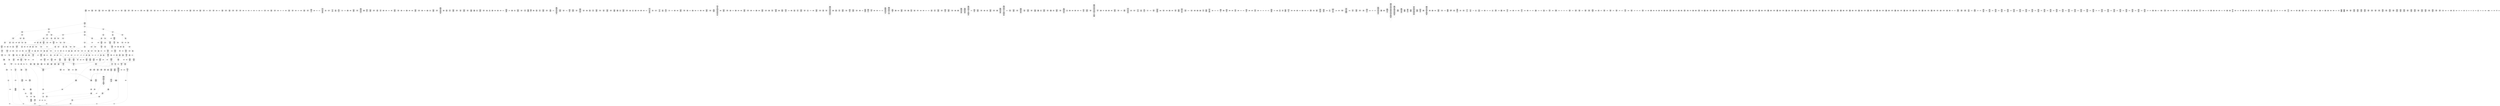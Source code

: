 /* Generated by GvGen v.1.0 (https://www.github.com/stricaud/gvgen) */

digraph G {
compound=true;
   node1 [label="[anywhere]"];
   node2 [label="# 0x0
PUSHX Data
PUSHX Data
MSTORE
PUSHX LogicData
CALLDATASIZE
LT
PUSHX Data
JUMPI
"];
   node3 [label="# 0xd
PUSHX Data
CALLDATALOAD
PUSHX BitData
SHR
PUSHX LogicData
GT
PUSHX Data
JUMPI
"];
   node4 [label="# 0x1e
PUSHX LogicData
GT
PUSHX Data
JUMPI
"];
   node5 [label="# 0x29
PUSHX LogicData
GT
PUSHX Data
JUMPI
"];
   node6 [label="# 0x34
PUSHX LogicData
EQ
PUSHX Data
JUMPI
"];
   node7 [label="# 0x3f
PUSHX LogicData
EQ
PUSHX Data
JUMPI
"];
   node8 [label="# 0x4a
PUSHX LogicData
EQ
PUSHX Data
JUMPI
"];
   node9 [label="# 0x55
PUSHX LogicData
EQ
PUSHX Data
JUMPI
"];
   node10 [label="# 0x60
PUSHX LogicData
EQ
PUSHX Data
JUMPI
"];
   node11 [label="# 0x6b
PUSHX Data
JUMP
"];
   node12 [label="# 0x6f
JUMPDEST
PUSHX LogicData
EQ
PUSHX Data
JUMPI
"];
   node13 [label="# 0x7b
PUSHX LogicData
EQ
PUSHX Data
JUMPI
"];
   node14 [label="# 0x86
PUSHX LogicData
EQ
PUSHX Data
JUMPI
"];
   node15 [label="# 0x91
PUSHX LogicData
EQ
PUSHX Data
JUMPI
"];
   node16 [label="# 0x9c
PUSHX LogicData
EQ
PUSHX Data
JUMPI
"];
   node17 [label="# 0xa7
PUSHX Data
JUMP
"];
   node18 [label="# 0xab
JUMPDEST
PUSHX LogicData
GT
PUSHX Data
JUMPI
"];
   node19 [label="# 0xb7
PUSHX LogicData
EQ
PUSHX Data
JUMPI
"];
   node20 [label="# 0xc2
PUSHX LogicData
EQ
PUSHX Data
JUMPI
"];
   node21 [label="# 0xcd
PUSHX LogicData
EQ
PUSHX Data
JUMPI
"];
   node22 [label="# 0xd8
PUSHX LogicData
EQ
PUSHX Data
JUMPI
"];
   node23 [label="# 0xe3
PUSHX LogicData
EQ
PUSHX Data
JUMPI
"];
   node24 [label="# 0xee
PUSHX Data
JUMP
"];
   node25 [label="# 0xf2
JUMPDEST
PUSHX LogicData
EQ
PUSHX Data
JUMPI
"];
   node26 [label="# 0xfe
PUSHX LogicData
EQ
PUSHX Data
JUMPI
"];
   node27 [label="# 0x109
PUSHX LogicData
EQ
PUSHX Data
JUMPI
"];
   node28 [label="# 0x114
PUSHX LogicData
EQ
PUSHX Data
JUMPI
"];
   node29 [label="# 0x11f
PUSHX Data
JUMP
"];
   node30 [label="# 0x123
JUMPDEST
PUSHX LogicData
GT
PUSHX Data
JUMPI
"];
   node31 [label="# 0x12f
PUSHX LogicData
GT
PUSHX Data
JUMPI
"];
   node32 [label="# 0x13a
PUSHX LogicData
EQ
PUSHX Data
JUMPI
"];
   node33 [label="# 0x145
PUSHX LogicData
EQ
PUSHX Data
JUMPI
"];
   node34 [label="# 0x150
PUSHX LogicData
EQ
PUSHX Data
JUMPI
"];
   node35 [label="# 0x15b
PUSHX LogicData
EQ
PUSHX Data
JUMPI
"];
   node36 [label="# 0x166
PUSHX LogicData
EQ
PUSHX Data
JUMPI
"];
   node37 [label="# 0x171
PUSHX Data
JUMP
"];
   node38 [label="# 0x175
JUMPDEST
PUSHX LogicData
EQ
PUSHX Data
JUMPI
"];
   node39 [label="# 0x181
PUSHX LogicData
EQ
PUSHX Data
JUMPI
"];
   node40 [label="# 0x18c
PUSHX LogicData
EQ
PUSHX Data
JUMPI
"];
   node41 [label="# 0x197
PUSHX LogicData
EQ
PUSHX Data
JUMPI
"];
   node42 [label="# 0x1a2
PUSHX Data
JUMP
"];
   node43 [label="# 0x1a6
JUMPDEST
PUSHX LogicData
GT
PUSHX Data
JUMPI
"];
   node44 [label="# 0x1b2
PUSHX LogicData
EQ
PUSHX Data
JUMPI
"];
   node45 [label="# 0x1bd
PUSHX LogicData
EQ
PUSHX Data
JUMPI
"];
   node46 [label="# 0x1c8
PUSHX LogicData
EQ
PUSHX Data
JUMPI
"];
   node47 [label="# 0x1d3
PUSHX LogicData
EQ
PUSHX Data
JUMPI
"];
   node48 [label="# 0x1de
PUSHX LogicData
EQ
PUSHX Data
JUMPI
"];
   node49 [label="# 0x1e9
PUSHX Data
JUMP
"];
   node50 [label="# 0x1ed
JUMPDEST
PUSHX LogicData
EQ
PUSHX Data
JUMPI
"];
   node51 [label="# 0x1f9
PUSHX LogicData
EQ
PUSHX Data
JUMPI
"];
   node52 [label="# 0x204
PUSHX LogicData
EQ
PUSHX Data
JUMPI
"];
   node53 [label="# 0x20f
PUSHX LogicData
EQ
PUSHX Data
JUMPI
"];
   node54 [label="# 0x21a
JUMPDEST
PUSHX Data
REVERT
"];
   node55 [label="# 0x21f
JUMPDEST
CALLVALUE
ISZERO
PUSHX Data
JUMPI
"];
   node56 [label="# 0x227
PUSHX Data
REVERT
"];
   node57 [label="# 0x22b
JUMPDEST
PUSHX Data
PUSHX ArithData
CALLDATASIZE
SUB
ADD
PUSHX Data
PUSHX Data
JUMP
"];
   node58 [label="# 0x241
JUMPDEST
PUSHX Data
JUMP
"];
   node59 [label="# 0x246
JUMPDEST
PUSHX MemData
MLOAD
PUSHX Data
PUSHX Data
JUMP
"];
   node60 [label="# 0x253
JUMPDEST
PUSHX MemData
MLOAD
SUB
RETURN
"];
   node61 [label="# 0x25c
JUMPDEST
CALLVALUE
ISZERO
PUSHX Data
JUMPI
"];
   node62 [label="# 0x264
PUSHX Data
REVERT
"];
   node63 [label="# 0x268
JUMPDEST
PUSHX Data
PUSHX Data
JUMP
"];
   node64 [label="# 0x271
JUMPDEST
PUSHX MemData
MLOAD
PUSHX Data
PUSHX Data
JUMP
"];
   node65 [label="# 0x27e
JUMPDEST
PUSHX MemData
MLOAD
SUB
RETURN
"];
   node66 [label="# 0x287
JUMPDEST
CALLVALUE
ISZERO
PUSHX Data
JUMPI
"];
   node67 [label="# 0x28f
PUSHX Data
REVERT
"];
   node68 [label="# 0x293
JUMPDEST
PUSHX Data
PUSHX ArithData
CALLDATASIZE
SUB
ADD
PUSHX Data
PUSHX Data
JUMP
"];
   node69 [label="# 0x2a9
JUMPDEST
PUSHX Data
JUMP
"];
   node70 [label="# 0x2ae
JUMPDEST
PUSHX MemData
MLOAD
PUSHX Data
PUSHX Data
JUMP
"];
   node71 [label="# 0x2bb
JUMPDEST
PUSHX MemData
MLOAD
SUB
RETURN
"];
   node72 [label="# 0x2c4
JUMPDEST
CALLVALUE
ISZERO
PUSHX Data
JUMPI
"];
   node73 [label="# 0x2cc
PUSHX Data
REVERT
"];
   node74 [label="# 0x2d0
JUMPDEST
PUSHX Data
PUSHX ArithData
CALLDATASIZE
SUB
ADD
PUSHX Data
PUSHX Data
JUMP
"];
   node75 [label="# 0x2e6
JUMPDEST
PUSHX Data
JUMP
"];
   node76 [label="# 0x2eb
JUMPDEST
STOP
"];
   node77 [label="# 0x2ed
JUMPDEST
CALLVALUE
ISZERO
PUSHX Data
JUMPI
"];
   node78 [label="# 0x2f5
PUSHX Data
REVERT
"];
   node79 [label="# 0x2f9
JUMPDEST
PUSHX Data
PUSHX Data
JUMP
"];
   node80 [label="# 0x302
JUMPDEST
PUSHX MemData
MLOAD
PUSHX Data
PUSHX Data
JUMP
"];
   node81 [label="# 0x30f
JUMPDEST
PUSHX MemData
MLOAD
SUB
RETURN
"];
   node82 [label="# 0x318
JUMPDEST
CALLVALUE
ISZERO
PUSHX Data
JUMPI
"];
   node83 [label="# 0x320
PUSHX Data
REVERT
"];
   node84 [label="# 0x324
JUMPDEST
PUSHX Data
PUSHX Data
JUMP
"];
   node85 [label="# 0x32d
JUMPDEST
PUSHX MemData
MLOAD
PUSHX Data
PUSHX Data
JUMP
"];
   node86 [label="# 0x33a
JUMPDEST
PUSHX MemData
MLOAD
SUB
RETURN
"];
   node87 [label="# 0x343
JUMPDEST
CALLVALUE
ISZERO
PUSHX Data
JUMPI
"];
   node88 [label="# 0x34b
PUSHX Data
REVERT
"];
   node89 [label="# 0x34f
JUMPDEST
PUSHX Data
PUSHX Data
JUMP
"];
   node90 [label="# 0x358
JUMPDEST
PUSHX MemData
MLOAD
PUSHX Data
PUSHX Data
JUMP
"];
   node91 [label="# 0x365
JUMPDEST
PUSHX MemData
MLOAD
SUB
RETURN
"];
   node92 [label="# 0x36e
JUMPDEST
CALLVALUE
ISZERO
PUSHX Data
JUMPI
"];
   node93 [label="# 0x376
PUSHX Data
REVERT
"];
   node94 [label="# 0x37a
JUMPDEST
PUSHX Data
PUSHX ArithData
CALLDATASIZE
SUB
ADD
PUSHX Data
PUSHX Data
JUMP
"];
   node95 [label="# 0x390
JUMPDEST
PUSHX Data
JUMP
"];
   node96 [label="# 0x395
JUMPDEST
STOP
"];
   node97 [label="# 0x397
JUMPDEST
CALLVALUE
ISZERO
PUSHX Data
JUMPI
"];
   node98 [label="# 0x39f
PUSHX Data
REVERT
"];
   node99 [label="# 0x3a3
JUMPDEST
PUSHX Data
PUSHX Data
JUMP
"];
   node100 [label="# 0x3ac
JUMPDEST
PUSHX MemData
MLOAD
PUSHX Data
PUSHX Data
JUMP
"];
   node101 [label="# 0x3b9
JUMPDEST
PUSHX MemData
MLOAD
SUB
RETURN
"];
   node102 [label="# 0x3c2
JUMPDEST
CALLVALUE
ISZERO
PUSHX Data
JUMPI
"];
   node103 [label="# 0x3ca
PUSHX Data
REVERT
"];
   node104 [label="# 0x3ce
JUMPDEST
PUSHX Data
PUSHX ArithData
CALLDATASIZE
SUB
ADD
PUSHX Data
PUSHX Data
JUMP
"];
   node105 [label="# 0x3e4
JUMPDEST
PUSHX Data
JUMP
"];
   node106 [label="# 0x3e9
JUMPDEST
PUSHX MemData
MLOAD
PUSHX Data
PUSHX Data
JUMP
"];
   node107 [label="# 0x3f6
JUMPDEST
PUSHX MemData
MLOAD
SUB
RETURN
"];
   node108 [label="# 0x3ff
JUMPDEST
CALLVALUE
ISZERO
PUSHX Data
JUMPI
"];
   node109 [label="# 0x407
PUSHX Data
REVERT
"];
   node110 [label="# 0x40b
JUMPDEST
PUSHX Data
PUSHX Data
JUMP
"];
   node111 [label="# 0x414
JUMPDEST
PUSHX MemData
MLOAD
PUSHX Data
PUSHX Data
JUMP
"];
   node112 [label="# 0x421
JUMPDEST
PUSHX MemData
MLOAD
SUB
RETURN
"];
   node113 [label="# 0x42a
JUMPDEST
CALLVALUE
ISZERO
PUSHX Data
JUMPI
"];
   node114 [label="# 0x432
PUSHX Data
REVERT
"];
   node115 [label="# 0x436
JUMPDEST
PUSHX Data
PUSHX ArithData
CALLDATASIZE
SUB
ADD
PUSHX Data
PUSHX Data
JUMP
"];
   node116 [label="# 0x44c
JUMPDEST
PUSHX Data
JUMP
"];
   node117 [label="# 0x451
JUMPDEST
STOP
"];
   node118 [label="# 0x453
JUMPDEST
CALLVALUE
ISZERO
PUSHX Data
JUMPI
"];
   node119 [label="# 0x45b
PUSHX Data
REVERT
"];
   node120 [label="# 0x45f
JUMPDEST
PUSHX Data
PUSHX Data
JUMP
"];
   node121 [label="# 0x468
JUMPDEST
PUSHX MemData
MLOAD
PUSHX Data
PUSHX Data
JUMP
"];
   node122 [label="# 0x475
JUMPDEST
PUSHX MemData
MLOAD
SUB
RETURN
"];
   node123 [label="# 0x47e
JUMPDEST
CALLVALUE
ISZERO
PUSHX Data
JUMPI
"];
   node124 [label="# 0x486
PUSHX Data
REVERT
"];
   node125 [label="# 0x48a
JUMPDEST
PUSHX Data
PUSHX ArithData
CALLDATASIZE
SUB
ADD
PUSHX Data
PUSHX Data
JUMP
"];
   node126 [label="# 0x4a0
JUMPDEST
PUSHX Data
JUMP
"];
   node127 [label="# 0x4a5
JUMPDEST
STOP
"];
   node128 [label="# 0x4a7
JUMPDEST
CALLVALUE
ISZERO
PUSHX Data
JUMPI
"];
   node129 [label="# 0x4af
PUSHX Data
REVERT
"];
   node130 [label="# 0x4b3
JUMPDEST
PUSHX Data
PUSHX ArithData
CALLDATASIZE
SUB
ADD
PUSHX Data
PUSHX Data
JUMP
"];
   node131 [label="# 0x4c9
JUMPDEST
PUSHX Data
JUMP
"];
   node132 [label="# 0x4ce
JUMPDEST
PUSHX MemData
MLOAD
PUSHX Data
PUSHX Data
JUMP
"];
   node133 [label="# 0x4db
JUMPDEST
PUSHX MemData
MLOAD
SUB
RETURN
"];
   node134 [label="# 0x4e4
JUMPDEST
CALLVALUE
ISZERO
PUSHX Data
JUMPI
"];
   node135 [label="# 0x4ec
PUSHX Data
REVERT
"];
   node136 [label="# 0x4f0
JUMPDEST
PUSHX Data
PUSHX ArithData
CALLDATASIZE
SUB
ADD
PUSHX Data
PUSHX Data
JUMP
"];
   node137 [label="# 0x506
JUMPDEST
PUSHX Data
JUMP
"];
   node138 [label="# 0x50b
JUMPDEST
STOP
"];
   node139 [label="# 0x50d
JUMPDEST
CALLVALUE
ISZERO
PUSHX Data
JUMPI
"];
   node140 [label="# 0x515
PUSHX Data
REVERT
"];
   node141 [label="# 0x519
JUMPDEST
PUSHX Data
PUSHX ArithData
CALLDATASIZE
SUB
ADD
PUSHX Data
PUSHX Data
JUMP
"];
   node142 [label="# 0x52f
JUMPDEST
PUSHX Data
JUMP
"];
   node143 [label="# 0x534
JUMPDEST
PUSHX MemData
MLOAD
PUSHX Data
PUSHX Data
JUMP
"];
   node144 [label="# 0x541
JUMPDEST
PUSHX MemData
MLOAD
SUB
RETURN
"];
   node145 [label="# 0x54a
JUMPDEST
CALLVALUE
ISZERO
PUSHX Data
JUMPI
"];
   node146 [label="# 0x552
PUSHX Data
REVERT
"];
   node147 [label="# 0x556
JUMPDEST
PUSHX Data
PUSHX ArithData
CALLDATASIZE
SUB
ADD
PUSHX Data
PUSHX Data
JUMP
"];
   node148 [label="# 0x56c
JUMPDEST
PUSHX Data
JUMP
"];
   node149 [label="# 0x571
JUMPDEST
PUSHX MemData
MLOAD
PUSHX Data
PUSHX Data
JUMP
"];
   node150 [label="# 0x57e
JUMPDEST
PUSHX MemData
MLOAD
SUB
RETURN
"];
   node151 [label="# 0x587
JUMPDEST
CALLVALUE
ISZERO
PUSHX Data
JUMPI
"];
   node152 [label="# 0x58f
PUSHX Data
REVERT
"];
   node153 [label="# 0x593
JUMPDEST
PUSHX Data
PUSHX Data
JUMP
"];
   node154 [label="# 0x59c
JUMPDEST
STOP
"];
   node155 [label="# 0x59e
JUMPDEST
CALLVALUE
ISZERO
PUSHX Data
JUMPI
"];
   node156 [label="# 0x5a6
PUSHX Data
REVERT
"];
   node157 [label="# 0x5aa
JUMPDEST
PUSHX Data
PUSHX Data
JUMP
"];
   node158 [label="# 0x5b3
JUMPDEST
PUSHX MemData
MLOAD
PUSHX Data
PUSHX Data
JUMP
"];
   node159 [label="# 0x5c0
JUMPDEST
PUSHX MemData
MLOAD
SUB
RETURN
"];
   node160 [label="# 0x5c9
JUMPDEST
CALLVALUE
ISZERO
PUSHX Data
JUMPI
"];
   node161 [label="# 0x5d1
PUSHX Data
REVERT
"];
   node162 [label="# 0x5d5
JUMPDEST
PUSHX Data
PUSHX Data
JUMP
"];
   node163 [label="# 0x5de
JUMPDEST
PUSHX MemData
MLOAD
PUSHX Data
PUSHX Data
JUMP
"];
   node164 [label="# 0x5eb
JUMPDEST
PUSHX MemData
MLOAD
SUB
RETURN
"];
   node165 [label="# 0x5f4
JUMPDEST
CALLVALUE
ISZERO
PUSHX Data
JUMPI
"];
   node166 [label="# 0x5fc
PUSHX Data
REVERT
"];
   node167 [label="# 0x600
JUMPDEST
PUSHX Data
PUSHX ArithData
CALLDATASIZE
SUB
ADD
PUSHX Data
PUSHX Data
JUMP
"];
   node168 [label="# 0x616
JUMPDEST
PUSHX Data
JUMP
"];
   node169 [label="# 0x61b
JUMPDEST
STOP
"];
   node170 [label="# 0x61d
JUMPDEST
CALLVALUE
ISZERO
PUSHX Data
JUMPI
"];
   node171 [label="# 0x625
PUSHX Data
REVERT
"];
   node172 [label="# 0x629
JUMPDEST
PUSHX Data
PUSHX Data
JUMP
"];
   node173 [label="# 0x632
JUMPDEST
PUSHX MemData
MLOAD
PUSHX Data
PUSHX Data
JUMP
"];
   node174 [label="# 0x63f
JUMPDEST
PUSHX MemData
MLOAD
SUB
RETURN
"];
   node175 [label="# 0x648
JUMPDEST
CALLVALUE
ISZERO
PUSHX Data
JUMPI
"];
   node176 [label="# 0x650
PUSHX Data
REVERT
"];
   node177 [label="# 0x654
JUMPDEST
PUSHX Data
PUSHX Data
JUMP
"];
   node178 [label="# 0x65d
JUMPDEST
PUSHX MemData
MLOAD
PUSHX Data
PUSHX Data
JUMP
"];
   node179 [label="# 0x66a
JUMPDEST
PUSHX MemData
MLOAD
SUB
RETURN
"];
   node180 [label="# 0x673
JUMPDEST
CALLVALUE
ISZERO
PUSHX Data
JUMPI
"];
   node181 [label="# 0x67b
PUSHX Data
REVERT
"];
   node182 [label="# 0x67f
JUMPDEST
PUSHX Data
PUSHX Data
JUMP
"];
   node183 [label="# 0x688
JUMPDEST
PUSHX MemData
MLOAD
PUSHX Data
PUSHX Data
JUMP
"];
   node184 [label="# 0x695
JUMPDEST
PUSHX MemData
MLOAD
SUB
RETURN
"];
   node185 [label="# 0x69e
JUMPDEST
CALLVALUE
ISZERO
PUSHX Data
JUMPI
"];
   node186 [label="# 0x6a6
PUSHX Data
REVERT
"];
   node187 [label="# 0x6aa
JUMPDEST
PUSHX Data
PUSHX Data
JUMP
"];
   node188 [label="# 0x6b3
JUMPDEST
PUSHX MemData
MLOAD
PUSHX Data
PUSHX Data
JUMP
"];
   node189 [label="# 0x6c0
JUMPDEST
PUSHX MemData
MLOAD
SUB
RETURN
"];
   node190 [label="# 0x6c9
JUMPDEST
PUSHX Data
PUSHX ArithData
CALLDATASIZE
SUB
ADD
PUSHX Data
PUSHX Data
JUMP
"];
   node191 [label="# 0x6de
JUMPDEST
PUSHX Data
JUMP
"];
   node192 [label="# 0x6e3
JUMPDEST
STOP
"];
   node193 [label="# 0x6e5
JUMPDEST
CALLVALUE
ISZERO
PUSHX Data
JUMPI
"];
   node194 [label="# 0x6ed
PUSHX Data
REVERT
"];
   node195 [label="# 0x6f1
JUMPDEST
PUSHX Data
PUSHX ArithData
CALLDATASIZE
SUB
ADD
PUSHX Data
PUSHX Data
JUMP
"];
   node196 [label="# 0x707
JUMPDEST
PUSHX Data
JUMP
"];
   node197 [label="# 0x70c
JUMPDEST
STOP
"];
   node198 [label="# 0x70e
JUMPDEST
PUSHX Data
PUSHX ArithData
CALLDATASIZE
SUB
ADD
PUSHX Data
PUSHX Data
JUMP
"];
   node199 [label="# 0x723
JUMPDEST
PUSHX Data
JUMP
"];
   node200 [label="# 0x728
JUMPDEST
STOP
"];
   node201 [label="# 0x72a
JUMPDEST
CALLVALUE
ISZERO
PUSHX Data
JUMPI
"];
   node202 [label="# 0x732
PUSHX Data
REVERT
"];
   node203 [label="# 0x736
JUMPDEST
PUSHX Data
PUSHX ArithData
CALLDATASIZE
SUB
ADD
PUSHX Data
PUSHX Data
JUMP
"];
   node204 [label="# 0x74c
JUMPDEST
PUSHX Data
JUMP
"];
   node205 [label="# 0x751
JUMPDEST
STOP
"];
   node206 [label="# 0x753
JUMPDEST
CALLVALUE
ISZERO
PUSHX Data
JUMPI
"];
   node207 [label="# 0x75b
PUSHX Data
REVERT
"];
   node208 [label="# 0x75f
JUMPDEST
PUSHX Data
PUSHX Data
JUMP
"];
   node209 [label="# 0x768
JUMPDEST
PUSHX MemData
MLOAD
PUSHX Data
PUSHX Data
JUMP
"];
   node210 [label="# 0x775
JUMPDEST
PUSHX MemData
MLOAD
SUB
RETURN
"];
   node211 [label="# 0x77e
JUMPDEST
CALLVALUE
ISZERO
PUSHX Data
JUMPI
"];
   node212 [label="# 0x786
PUSHX Data
REVERT
"];
   node213 [label="# 0x78a
JUMPDEST
PUSHX Data
PUSHX ArithData
CALLDATASIZE
SUB
ADD
PUSHX Data
PUSHX Data
JUMP
"];
   node214 [label="# 0x7a0
JUMPDEST
PUSHX Data
JUMP
"];
   node215 [label="# 0x7a5
JUMPDEST
PUSHX MemData
MLOAD
PUSHX Data
PUSHX Data
JUMP
"];
   node216 [label="# 0x7b2
JUMPDEST
PUSHX MemData
MLOAD
SUB
RETURN
"];
   node217 [label="# 0x7bb
JUMPDEST
CALLVALUE
ISZERO
PUSHX Data
JUMPI
"];
   node218 [label="# 0x7c3
PUSHX Data
REVERT
"];
   node219 [label="# 0x7c7
JUMPDEST
PUSHX Data
PUSHX ArithData
CALLDATASIZE
SUB
ADD
PUSHX Data
PUSHX Data
JUMP
"];
   node220 [label="# 0x7dd
JUMPDEST
PUSHX Data
JUMP
"];
   node221 [label="# 0x7e2
JUMPDEST
STOP
"];
   node222 [label="# 0x7e4
JUMPDEST
CALLVALUE
ISZERO
PUSHX Data
JUMPI
"];
   node223 [label="# 0x7ec
PUSHX Data
REVERT
"];
   node224 [label="# 0x7f0
JUMPDEST
PUSHX Data
PUSHX Data
JUMP
"];
   node225 [label="# 0x7f9
JUMPDEST
STOP
"];
   node226 [label="# 0x7fb
JUMPDEST
CALLVALUE
ISZERO
PUSHX Data
JUMPI
"];
   node227 [label="# 0x803
PUSHX Data
REVERT
"];
   node228 [label="# 0x807
JUMPDEST
PUSHX Data
PUSHX ArithData
CALLDATASIZE
SUB
ADD
PUSHX Data
PUSHX Data
JUMP
"];
   node229 [label="# 0x81d
JUMPDEST
PUSHX Data
JUMP
"];
   node230 [label="# 0x822
JUMPDEST
PUSHX MemData
MLOAD
PUSHX Data
PUSHX Data
JUMP
"];
   node231 [label="# 0x82f
JUMPDEST
PUSHX MemData
MLOAD
SUB
RETURN
"];
   node232 [label="# 0x838
JUMPDEST
CALLVALUE
ISZERO
PUSHX Data
JUMPI
"];
   node233 [label="# 0x840
PUSHX Data
REVERT
"];
   node234 [label="# 0x844
JUMPDEST
PUSHX Data
PUSHX ArithData
CALLDATASIZE
SUB
ADD
PUSHX Data
PUSHX Data
JUMP
"];
   node235 [label="# 0x85a
JUMPDEST
PUSHX Data
JUMP
"];
   node236 [label="# 0x85f
JUMPDEST
STOP
"];
   node237 [label="# 0x861
JUMPDEST
CALLVALUE
ISZERO
PUSHX Data
JUMPI
"];
   node238 [label="# 0x869
PUSHX Data
REVERT
"];
   node239 [label="# 0x86d
JUMPDEST
PUSHX Data
PUSHX ArithData
CALLDATASIZE
SUB
ADD
PUSHX Data
PUSHX Data
JUMP
"];
   node240 [label="# 0x883
JUMPDEST
PUSHX Data
JUMP
"];
   node241 [label="# 0x888
JUMPDEST
PUSHX MemData
MLOAD
PUSHX Data
PUSHX Data
JUMP
"];
   node242 [label="# 0x895
JUMPDEST
PUSHX MemData
MLOAD
SUB
RETURN
"];
   node243 [label="# 0x89e
JUMPDEST
PUSHX Data
PUSHX BitData
PUSHX BitData
NOT
AND
PUSHX BitData
NOT
AND
EQ
PUSHX Data
JUMPI
"];
   node244 [label="# 0x907
PUSHX Data
PUSHX Data
JUMP
"];
   node245 [label="# 0x910
JUMPDEST
"];
   node246 [label="# 0x911
JUMPDEST
JUMP
"];
   node247 [label="# 0x918
JUMPDEST
PUSHX Data
PUSHX StorData
SLOAD
PUSHX Data
PUSHX Data
JUMP
"];
   node248 [label="# 0x927
JUMPDEST
PUSHX ArithData
ADD
PUSHX ArithData
DIV
MUL
PUSHX ArithData
ADD
PUSHX MemData
MLOAD
ADD
PUSHX Data
MSTORE
MSTORE
PUSHX ArithData
ADD
SLOAD
PUSHX Data
PUSHX Data
JUMP
"];
   node249 [label="# 0x953
JUMPDEST
ISZERO
PUSHX Data
JUMPI
"];
   node250 [label="# 0x95a
PUSHX LogicData
LT
PUSHX Data
JUMPI
"];
   node251 [label="# 0x962
PUSHX ArithData
SLOAD
DIV
MUL
MSTORE
PUSHX ArithData
ADD
PUSHX Data
JUMP
"];
   node252 [label="# 0x975
JUMPDEST
ADD
PUSHX Data
MSTORE
PUSHX Data
PUSHX Data
SHA3
"];
   node253 [label="# 0x983
JUMPDEST
SLOAD
MSTORE
PUSHX ArithData
ADD
PUSHX ArithData
ADD
GT
PUSHX Data
JUMPI
"];
   node254 [label="# 0x997
SUB
PUSHX BitData
AND
ADD
"];
   node255 [label="# 0x9a0
JUMPDEST
JUMP
"];
   node256 [label="# 0x9aa
JUMPDEST
PUSHX Data
PUSHX Data
PUSHX Data
JUMP
"];
   node257 [label="# 0x9b5
JUMPDEST
PUSHX Data
JUMPI
"];
   node258 [label="# 0x9ba
PUSHX MemData
MLOAD
PUSHX Data
MSTORE
PUSHX ArithData
ADD
PUSHX Data
PUSHX Data
JUMP
"];
   node259 [label="# 0x9eb
JUMPDEST
PUSHX MemData
MLOAD
SUB
REVERT
"];
   node260 [label="# 0x9f4
JUMPDEST
PUSHX Data
PUSHX ArithData
MSTORE
PUSHX ArithData
ADD
MSTORE
PUSHX ArithData
ADD
PUSHX Data
SHA3
PUSHX ArithData
SLOAD
PUSHX ArithData
EXP
DIV
PUSHX BitData
AND
JUMP
"];
   node261 [label="# 0xa2f
JUMPDEST
PUSHX Data
PUSHX Data
PUSHX Data
JUMP
"];
   node262 [label="# 0xa3a
JUMPDEST
PUSHX BitData
AND
PUSHX BitData
AND
EQ
ISZERO
PUSHX Data
JUMPI
"];
   node263 [label="# 0xa71
PUSHX MemData
MLOAD
PUSHX Data
MSTORE
PUSHX ArithData
ADD
PUSHX Data
PUSHX Data
JUMP
"];
   node264 [label="# 0xaa2
JUMPDEST
PUSHX MemData
MLOAD
SUB
REVERT
"];
   node265 [label="# 0xaab
JUMPDEST
PUSHX BitData
AND
PUSHX Data
PUSHX Data
JUMP
"];
   node266 [label="# 0xaca
JUMPDEST
PUSHX BitData
AND
EQ
PUSHX Data
JUMPI
"];
   node267 [label="# 0xae7
PUSHX Data
PUSHX Data
PUSHX Data
JUMP
"];
   node268 [label="# 0xaf3
JUMPDEST
PUSHX Data
JUMP
"];
   node269 [label="# 0xaf8
JUMPDEST
"];
   node270 [label="# 0xaf9
JUMPDEST
PUSHX Data
JUMPI
"];
   node271 [label="# 0xafe
PUSHX MemData
MLOAD
PUSHX Data
MSTORE
PUSHX ArithData
ADD
PUSHX Data
PUSHX Data
JUMP
"];
   node272 [label="# 0xb2f
JUMPDEST
PUSHX MemData
MLOAD
SUB
REVERT
"];
   node273 [label="# 0xb38
JUMPDEST
PUSHX Data
PUSHX Data
JUMP
"];
   node274 [label="# 0xb42
JUMPDEST
JUMP
"];
   node275 [label="# 0xb47
JUMPDEST
PUSHX Data
JUMP
"];
   node276 [label="# 0xb4c
JUMPDEST
PUSHX LogicData
PUSHX StorData
SLOAD
GT
ISZERO
PUSHX Data
JUMPI
"];
   node277 [label="# 0xb5a
PUSHX StorData
SLOAD
TIMESTAMP
LT
ISZERO
"];
   node278 [label="# 0xb61
JUMPDEST
ISZERO
PUSHX Data
JUMPI
"];
   node279 [label="# 0xb68
PUSHX LogicData
PUSHX StorData
SLOAD
GT
ISZERO
"];
   node280 [label="# 0xb71
JUMPDEST
JUMP
"];
   node281 [label="# 0xb76
JUMPDEST
PUSHX Data
PUSHX StorData
SLOAD
JUMP
"];
   node282 [label="# 0xb83
JUMPDEST
PUSHX Data
PUSHX Data
PUSHX Data
JUMP
"];
   node283 [label="# 0xb8e
JUMPDEST
PUSHX Data
JUMP
"];
   node284 [label="# 0xb94
JUMPDEST
PUSHX Data
JUMPI
"];
   node285 [label="# 0xb99
PUSHX MemData
MLOAD
PUSHX Data
MSTORE
PUSHX ArithData
ADD
PUSHX Data
PUSHX Data
JUMP
"];
   node286 [label="# 0xbca
JUMPDEST
PUSHX MemData
MLOAD
SUB
REVERT
"];
   node287 [label="# 0xbd3
JUMPDEST
PUSHX Data
PUSHX Data
JUMP
"];
   node288 [label="# 0xbde
JUMPDEST
JUMP
"];
   node289 [label="# 0xbe3
JUMPDEST
PUSHX Data
JUMP
"];
   node290 [label="# 0xc07
JUMPDEST
PUSHX Data
PUSHX Data
PUSHX Data
JUMP
"];
   node291 [label="# 0xc12
JUMPDEST
LT
PUSHX Data
JUMPI
"];
   node292 [label="# 0xc19
PUSHX MemData
MLOAD
PUSHX Data
MSTORE
PUSHX ArithData
ADD
PUSHX Data
PUSHX Data
JUMP
"];
   node293 [label="# 0xc4a
JUMPDEST
PUSHX MemData
MLOAD
SUB
REVERT
"];
   node294 [label="# 0xc53
JUMPDEST
PUSHX Data
PUSHX ArithData
PUSHX BitData
AND
PUSHX BitData
AND
MSTORE
PUSHX ArithData
ADD
MSTORE
PUSHX ArithData
ADD
PUSHX Data
SHA3
PUSHX ArithData
MSTORE
PUSHX ArithData
ADD
MSTORE
PUSHX ArithData
ADD
PUSHX Data
SHA3
SLOAD
JUMP
"];
   node295 [label="# 0xcac
JUMPDEST
PUSHX Data
JUMP
"];
   node296 [label="# 0xcb2
JUMPDEST
PUSHX Data
PUSHX Data
JUMP
"];
   node297 [label="# 0xcba
JUMPDEST
PUSHX BitData
AND
PUSHX Data
PUSHX Data
JUMP
"];
   node298 [label="# 0xcd8
JUMPDEST
PUSHX BitData
AND
EQ
PUSHX Data
JUMPI
"];
   node299 [label="# 0xcf4
PUSHX MemData
MLOAD
PUSHX Data
MSTORE
PUSHX ArithData
ADD
PUSHX Data
PUSHX Data
JUMP
"];
   node300 [label="# 0xd25
JUMPDEST
PUSHX MemData
MLOAD
SUB
REVERT
"];
   node301 [label="# 0xd2e
JUMPDEST
PUSHX LogicData
EQ
ISZERO
PUSHX Data
JUMPI
"];
   node302 [label="# 0xd38
PUSHX MemData
MLOAD
PUSHX Data
MSTORE
PUSHX ArithData
ADD
PUSHX Data
PUSHX Data
JUMP
"];
   node303 [label="# 0xd69
JUMPDEST
PUSHX MemData
MLOAD
SUB
REVERT
"];
   node304 [label="# 0xd72
JUMPDEST
PUSHX Data
PUSHX StorData
SLOAD
PUSHX Data
PUSHX Data
PUSHX Data
JUMP
"];
   node305 [label="# 0xd87
JUMPDEST
PUSHX Data
PUSHX Data
PUSHX Data
PUSHX Data
JUMP
"];
   node306 [label="# 0xd98
JUMPDEST
GT
ISZERO
PUSHX Data
JUMPI
"];
   node307 [label="# 0xd9f
PUSHX MemData
MLOAD
PUSHX Data
MSTORE
PUSHX ArithData
ADD
PUSHX Data
PUSHX Data
JUMP
"];
   node308 [label="# 0xdd0
JUMPDEST
PUSHX MemData
MLOAD
SUB
REVERT
"];
   node309 [label="# 0xdd9
JUMPDEST
PUSHX Data
SSTORE
PUSHX Data
"];
   node310 [label="# 0xde3
JUMPDEST
LT
ISZERO
PUSHX Data
JUMPI
"];
   node311 [label="# 0xdec
PUSHX Data
CALLER
PUSHX Data
PUSHX Data
JUMP
"];
   node312 [label="# 0xdfb
JUMPDEST
PUSHX Data
JUMP
"];
   node313 [label="# 0xe00
JUMPDEST
PUSHX Data
PUSHX Data
JUMP
"];
   node314 [label="# 0xe0b
JUMPDEST
PUSHX Data
JUMP
"];
   node315 [label="# 0xe13
JUMPDEST
JUMP
"];
   node316 [label="# 0xe19
JUMPDEST
PUSHX StorData
SLOAD
JUMP
"];
   node317 [label="# 0xe1f
JUMPDEST
PUSHX Data
PUSHX MemData
MLOAD
PUSHX ArithData
ADD
PUSHX Data
MSTORE
PUSHX Data
MSTORE
PUSHX Data
JUMP
"];
   node318 [label="# 0xe3a
JUMPDEST
JUMP
"];
   node319 [label="# 0xe3f
JUMPDEST
PUSHX Data
PUSHX Data
PUSHX Data
JUMP
"];
   node320 [label="# 0xe49
JUMPDEST
LT
PUSHX Data
JUMPI
"];
   node321 [label="# 0xe50
PUSHX MemData
MLOAD
PUSHX Data
MSTORE
PUSHX ArithData
ADD
PUSHX Data
PUSHX Data
JUMP
"];
   node322 [label="# 0xe81
JUMPDEST
PUSHX MemData
MLOAD
SUB
REVERT
"];
   node323 [label="# 0xe8a
JUMPDEST
PUSHX StorData
SLOAD
LT
PUSHX Data
JUMPI
"];
   node324 [label="# 0xe96
PUSHX Data
PUSHX Data
MSTORE
PUSHX Data
PUSHX Data
MSTORE
PUSHX Data
PUSHX Data
REVERT
"];
   node325 [label="# 0xec4
JUMPDEST
PUSHX Data
MSTORE
PUSHX Data
PUSHX Data
SHA3
ADD
SLOAD
JUMP
"];
   node326 [label="# 0xed6
JUMPDEST
PUSHX Data
PUSHX Data
JUMP
"];
   node327 [label="# 0xede
JUMPDEST
PUSHX BitData
AND
PUSHX Data
PUSHX Data
JUMP
"];
   node328 [label="# 0xefc
JUMPDEST
PUSHX BitData
AND
EQ
PUSHX Data
JUMPI
"];
   node329 [label="# 0xf18
PUSHX MemData
MLOAD
PUSHX Data
MSTORE
PUSHX ArithData
ADD
PUSHX Data
PUSHX Data
JUMP
"];
   node330 [label="# 0xf49
JUMPDEST
PUSHX MemData
MLOAD
SUB
REVERT
"];
   node331 [label="# 0xf52
JUMPDEST
PUSHX Data
MLOAD
PUSHX ArithData
ADD
PUSHX Data
PUSHX Data
JUMP
"];
   node332 [label="# 0xf68
JUMPDEST
JUMP
"];
   node333 [label="# 0xf6c
JUMPDEST
PUSHX Data
PUSHX Data
PUSHX ArithData
MSTORE
PUSHX ArithData
ADD
MSTORE
PUSHX ArithData
ADD
PUSHX Data
SHA3
PUSHX ArithData
SLOAD
PUSHX ArithData
EXP
DIV
PUSHX BitData
AND
PUSHX BitData
PUSHX BitData
AND
PUSHX BitData
AND
EQ
ISZERO
PUSHX Data
JUMPI
"];
   node334 [label="# 0xfdb
PUSHX MemData
MLOAD
PUSHX Data
MSTORE
PUSHX ArithData
ADD
PUSHX Data
PUSHX Data
JUMP
"];
   node335 [label="# 0x100c
JUMPDEST
PUSHX MemData
MLOAD
SUB
REVERT
"];
   node336 [label="# 0x1015
JUMPDEST
JUMP
"];
   node337 [label="# 0x101e
JUMPDEST
PUSHX BitData
PUSHX BitData
AND
PUSHX BitData
AND
EQ
ISZERO
PUSHX Data
JUMPI
"];
   node338 [label="# 0x1055
PUSHX MemData
MLOAD
PUSHX Data
MSTORE
PUSHX ArithData
ADD
PUSHX Data
PUSHX Data
JUMP
"];
   node339 [label="# 0x1086
JUMPDEST
PUSHX MemData
MLOAD
SUB
REVERT
"];
   node340 [label="# 0x108f
JUMPDEST
PUSHX Data
PUSHX ArithData
PUSHX BitData
AND
PUSHX BitData
AND
MSTORE
PUSHX ArithData
ADD
MSTORE
PUSHX ArithData
ADD
PUSHX Data
SHA3
SLOAD
JUMP
"];
   node341 [label="# 0x10d6
JUMPDEST
PUSHX Data
PUSHX Data
JUMP
"];
   node342 [label="# 0x10de
JUMPDEST
PUSHX BitData
AND
PUSHX Data
PUSHX Data
JUMP
"];
   node343 [label="# 0x10fc
JUMPDEST
PUSHX BitData
AND
EQ
PUSHX Data
JUMPI
"];
   node344 [label="# 0x1118
PUSHX MemData
MLOAD
PUSHX Data
MSTORE
PUSHX ArithData
ADD
PUSHX Data
PUSHX Data
JUMP
"];
   node345 [label="# 0x1149
JUMPDEST
PUSHX MemData
MLOAD
SUB
REVERT
"];
   node346 [label="# 0x1152
JUMPDEST
PUSHX Data
PUSHX Data
PUSHX Data
JUMP
"];
   node347 [label="# 0x115c
JUMPDEST
JUMP
"];
   node348 [label="# 0x115e
JUMPDEST
PUSHX Data
JUMP
"];
   node349 [label="# 0x1164
JUMPDEST
PUSHX Data
PUSHX StorData
PUSHX ArithData
SLOAD
PUSHX ArithData
EXP
DIV
PUSHX BitData
AND
JUMP
"];
   node350 [label="# 0x118e
JUMPDEST
PUSHX Data
PUSHX Data
JUMP
"];
   node351 [label="# 0x1196
JUMPDEST
PUSHX BitData
AND
PUSHX Data
PUSHX Data
JUMP
"];
   node352 [label="# 0x11b4
JUMPDEST
PUSHX BitData
AND
EQ
PUSHX Data
JUMPI
"];
   node353 [label="# 0x11d0
PUSHX MemData
MLOAD
PUSHX Data
MSTORE
PUSHX ArithData
ADD
PUSHX Data
PUSHX Data
JUMP
"];
   node354 [label="# 0x1201
JUMPDEST
PUSHX MemData
MLOAD
SUB
REVERT
"];
   node355 [label="# 0x120a
JUMPDEST
PUSHX LogicData
EQ
ISZERO
PUSHX Data
JUMPI
"];
   node356 [label="# 0x1214
PUSHX MemData
MLOAD
PUSHX Data
MSTORE
PUSHX ArithData
ADD
PUSHX Data
PUSHX Data
JUMP
"];
   node357 [label="# 0x1245
JUMPDEST
PUSHX MemData
MLOAD
SUB
REVERT
"];
   node358 [label="# 0x124e
JUMPDEST
PUSHX Data
PUSHX StorData
SLOAD
PUSHX Data
PUSHX Data
PUSHX Data
JUMP
"];
   node359 [label="# 0x1263
JUMPDEST
PUSHX Data
PUSHX Data
PUSHX Data
PUSHX Data
JUMP
"];
   node360 [label="# 0x1275
JUMPDEST
GT
ISZERO
PUSHX Data
JUMPI
"];
   node361 [label="# 0x127c
PUSHX MemData
MLOAD
PUSHX Data
MSTORE
PUSHX ArithData
ADD
PUSHX Data
PUSHX Data
JUMP
"];
   node362 [label="# 0x12ad
JUMPDEST
PUSHX MemData
MLOAD
SUB
REVERT
"];
   node363 [label="# 0x12b6
JUMPDEST
PUSHX Data
SSTORE
PUSHX Data
"];
   node364 [label="# 0x12c0
JUMPDEST
LT
ISZERO
PUSHX Data
JUMPI
"];
   node365 [label="# 0x12c9
PUSHX Data
CALLER
PUSHX Data
PUSHX Data
JUMP
"];
   node366 [label="# 0x12d8
JUMPDEST
PUSHX Data
JUMP
"];
   node367 [label="# 0x12dd
JUMPDEST
PUSHX Data
PUSHX Data
JUMP
"];
   node368 [label="# 0x12e8
JUMPDEST
PUSHX Data
JUMP
"];
   node369 [label="# 0x12f0
JUMPDEST
JUMP
"];
   node370 [label="# 0x12f6
JUMPDEST
PUSHX LogicData
PUSHX StorData
SLOAD
GT
ISZERO
PUSHX Data
JUMPI
"];
   node371 [label="# 0x1304
PUSHX StorData
SLOAD
TIMESTAMP
LT
ISZERO
"];
   node372 [label="# 0x130b
JUMPDEST
ISZERO
PUSHX Data
JUMPI
"];
   node373 [label="# 0x1312
PUSHX LogicData
PUSHX StorData
SLOAD
GT
ISZERO
"];
   node374 [label="# 0x131b
JUMPDEST
JUMP
"];
   node375 [label="# 0x1320
JUMPDEST
PUSHX Data
PUSHX StorData
SLOAD
PUSHX Data
PUSHX Data
JUMP
"];
   node376 [label="# 0x132f
JUMPDEST
PUSHX ArithData
ADD
PUSHX ArithData
DIV
MUL
PUSHX ArithData
ADD
PUSHX MemData
MLOAD
ADD
PUSHX Data
MSTORE
MSTORE
PUSHX ArithData
ADD
SLOAD
PUSHX Data
PUSHX Data
JUMP
"];
   node377 [label="# 0x135b
JUMPDEST
ISZERO
PUSHX Data
JUMPI
"];
   node378 [label="# 0x1362
PUSHX LogicData
LT
PUSHX Data
JUMPI
"];
   node379 [label="# 0x136a
PUSHX ArithData
SLOAD
DIV
MUL
MSTORE
PUSHX ArithData
ADD
PUSHX Data
JUMP
"];
   node380 [label="# 0x137d
JUMPDEST
ADD
PUSHX Data
MSTORE
PUSHX Data
PUSHX Data
SHA3
"];
   node381 [label="# 0x138b
JUMPDEST
SLOAD
MSTORE
PUSHX ArithData
ADD
PUSHX ArithData
ADD
GT
PUSHX Data
JUMPI
"];
   node382 [label="# 0x139f
SUB
PUSHX BitData
AND
ADD
"];
   node383 [label="# 0x13a8
JUMPDEST
JUMP
"];
   node384 [label="# 0x13b2
JUMPDEST
PUSHX Data
JUMP
"];
   node385 [label="# 0x13b7
JUMPDEST
PUSHX StorData
SLOAD
JUMP
"];
   node386 [label="# 0x13bd
JUMPDEST
PUSHX Data
PUSHX Data
JUMP
"];
   node387 [label="# 0x13c5
JUMPDEST
PUSHX Data
JUMPI
"];
   node388 [label="# 0x13ca
PUSHX MemData
MLOAD
PUSHX Data
MSTORE
PUSHX ArithData
ADD
PUSHX Data
PUSHX Data
JUMP
"];
   node389 [label="# 0x13fb
JUMPDEST
PUSHX MemData
MLOAD
SUB
REVERT
"];
   node390 [label="# 0x1404
JUMPDEST
PUSHX Data
CALLER
PUSHX Data
JUMP
"];
   node391 [label="# 0x140e
JUMPDEST
JUMP
"];
   node392 [label="# 0x1411
JUMPDEST
PUSHX Data
PUSHX Data
PUSHX Data
JUMP
"];
   node393 [label="# 0x141c
JUMPDEST
PUSHX Data
JUMP
"];
   node394 [label="# 0x1423
JUMPDEST
JUMP
"];
   node395 [label="# 0x1427
JUMPDEST
PUSHX Data
PUSHX Data
JUMP
"];
   node396 [label="# 0x142f
JUMPDEST
PUSHX Data
JUMPI
"];
   node397 [label="# 0x1434
PUSHX MemData
MLOAD
PUSHX Data
MSTORE
PUSHX ArithData
ADD
PUSHX Data
PUSHX Data
JUMP
"];
   node398 [label="# 0x1465
JUMPDEST
PUSHX MemData
MLOAD
SUB
REVERT
"];
   node399 [label="# 0x146e
JUMPDEST
PUSHX Data
CALLER
PUSHX MemData
MLOAD
PUSHX ArithData
ADD
PUSHX Data
PUSHX Data
JUMP
"];
   node400 [label="# 0x1481
JUMPDEST
PUSHX MemData
MLOAD
PUSHX ArithData
SUB
SUB
MSTORE
PUSHX Data
MSTORE
MLOAD
PUSHX ArithData
ADD
SHA3
PUSHX Data
PUSHX ArithData
MUL
PUSHX ArithData
ADD
PUSHX MemData
MLOAD
ADD
PUSHX Data
MSTORE
MSTORE
PUSHX ArithData
ADD
PUSHX ArithData
MUL
CALLDATACOPY
PUSHX Data
ADD
MSTORE
PUSHX BitData
NOT
PUSHX ArithData
ADD
AND
ADD
PUSHX Data
PUSHX Data
JUMP
"];
   node401 [label="# 0x1505
JUMPDEST
PUSHX Data
JUMPI
"];
   node402 [label="# 0x150a
PUSHX MemData
MLOAD
PUSHX Data
MSTORE
PUSHX ArithData
ADD
PUSHX Data
PUSHX Data
JUMP
"];
   node403 [label="# 0x153b
JUMPDEST
PUSHX MemData
MLOAD
SUB
REVERT
"];
   node404 [label="# 0x1544
JUMPDEST
PUSHX Data
CALLER
PUSHX Data
JUMP
"];
   node405 [label="# 0x154e
JUMPDEST
JUMP
"];
   node406 [label="# 0x1554
JUMPDEST
PUSHX Data
PUSHX Data
PUSHX Data
JUMP
"];
   node407 [label="# 0x155f
JUMPDEST
PUSHX Data
JUMP
"];
   node408 [label="# 0x1565
JUMPDEST
PUSHX Data
JUMPI
"];
   node409 [label="# 0x156a
PUSHX MemData
MLOAD
PUSHX Data
MSTORE
PUSHX ArithData
ADD
PUSHX Data
PUSHX Data
JUMP
"];
   node410 [label="# 0x159b
JUMPDEST
PUSHX MemData
MLOAD
SUB
REVERT
"];
   node411 [label="# 0x15a4
JUMPDEST
PUSHX Data
PUSHX Data
JUMP
"];
   node412 [label="# 0x15b0
JUMPDEST
JUMP
"];
   node413 [label="# 0x15b6
JUMPDEST
PUSHX Data
JUMP
"];
   node414 [label="# 0x15c2
JUMPDEST
PUSHX Data
PUSHX Data
PUSHX Data
JUMP
"];
   node415 [label="# 0x15cd
JUMPDEST
PUSHX Data
JUMPI
"];
   node416 [label="# 0x15d2
PUSHX MemData
MLOAD
PUSHX Data
MSTORE
PUSHX ArithData
ADD
PUSHX Data
PUSHX Data
JUMP
"];
   node417 [label="# 0x1603
JUMPDEST
PUSHX MemData
MLOAD
SUB
REVERT
"];
   node418 [label="# 0x160c
JUMPDEST
PUSHX Data
PUSHX Data
PUSHX Data
JUMP
"];
   node419 [label="# 0x1616
JUMPDEST
PUSHX LogicData
MLOAD
GT
PUSHX Data
JUMPI
"];
   node420 [label="# 0x1622
PUSHX MemData
MLOAD
PUSHX ArithData
ADD
PUSHX Data
MSTORE
PUSHX Data
MSTORE
PUSHX Data
JUMP
"];
   node421 [label="# 0x1636
JUMPDEST
PUSHX Data
PUSHX Data
JUMP
"];
   node422 [label="# 0x1640
JUMPDEST
PUSHX MemData
MLOAD
PUSHX ArithData
ADD
PUSHX Data
PUSHX Data
JUMP
"];
   node423 [label="# 0x1651
JUMPDEST
PUSHX MemData
MLOAD
PUSHX ArithData
SUB
SUB
MSTORE
PUSHX Data
MSTORE
"];
   node424 [label="# 0x1661
JUMPDEST
JUMP
"];
   node425 [label="# 0x1669
JUMPDEST
PUSHX Data
PUSHX Data
JUMP
"];
   node426 [label="# 0x1671
JUMPDEST
PUSHX BitData
AND
PUSHX Data
PUSHX Data
JUMP
"];
   node427 [label="# 0x168f
JUMPDEST
PUSHX BitData
AND
EQ
PUSHX Data
JUMPI
"];
   node428 [label="# 0x16ab
PUSHX MemData
MLOAD
PUSHX Data
MSTORE
PUSHX ArithData
ADD
PUSHX Data
PUSHX Data
JUMP
"];
   node429 [label="# 0x16dc
JUMPDEST
PUSHX MemData
MLOAD
SUB
REVERT
"];
   node430 [label="# 0x16e5
JUMPDEST
GT
ISZERO
PUSHX Data
JUMPI
"];
   node431 [label="# 0x16ef
TIMESTAMP
GT
"];
   node432 [label="# 0x16f3
JUMPDEST
PUSHX Data
JUMPI
"];
   node433 [label="# 0x16f8
PUSHX MemData
MLOAD
PUSHX Data
MSTORE
PUSHX ArithData
ADD
PUSHX Data
PUSHX Data
JUMP
"];
   node434 [label="# 0x1729
JUMPDEST
PUSHX MemData
MLOAD
SUB
REVERT
"];
   node435 [label="# 0x1732
JUMPDEST
PUSHX Data
SSTORE
PUSHX Data
SSTORE
JUMP
"];
   node436 [label="# 0x1744
JUMPDEST
PUSHX Data
PUSHX Data
JUMP
"];
   node437 [label="# 0x174c
JUMPDEST
PUSHX BitData
AND
PUSHX Data
PUSHX Data
JUMP
"];
   node438 [label="# 0x176a
JUMPDEST
PUSHX BitData
AND
EQ
PUSHX Data
JUMPI
"];
   node439 [label="# 0x1786
PUSHX MemData
MLOAD
PUSHX Data
MSTORE
PUSHX ArithData
ADD
PUSHX Data
PUSHX Data
JUMP
"];
   node440 [label="# 0x17b7
JUMPDEST
PUSHX MemData
MLOAD
SUB
REVERT
"];
   node441 [label="# 0x17c0
JUMPDEST
CALLER
PUSHX BitData
AND
PUSHX ArithData
SELFBALANCE
ISZERO
MUL
PUSHX MemData
MLOAD
PUSHX Data
PUSHX MemData
MLOAD
SUB
CALL
ISZERO
ISZERO
PUSHX Data
JUMPI
"];
   node442 [label="# 0x17fd
RETURNDATASIZE
PUSHX Data
RETURNDATACOPY
RETURNDATASIZE
PUSHX Data
REVERT
"];
   node443 [label="# 0x1806
JUMPDEST
JUMP
"];
   node444 [label="# 0x1809
JUMPDEST
PUSHX Data
PUSHX Data
PUSHX ArithData
PUSHX BitData
AND
PUSHX BitData
AND
MSTORE
PUSHX ArithData
ADD
MSTORE
PUSHX ArithData
ADD
PUSHX Data
SHA3
PUSHX ArithData
PUSHX BitData
AND
PUSHX BitData
AND
MSTORE
PUSHX ArithData
ADD
MSTORE
PUSHX ArithData
ADD
PUSHX Data
SHA3
PUSHX ArithData
SLOAD
PUSHX ArithData
EXP
DIV
PUSHX BitData
AND
JUMP
"];
   node445 [label="# 0x189d
JUMPDEST
PUSHX Data
PUSHX Data
JUMP
"];
   node446 [label="# 0x18a5
JUMPDEST
PUSHX BitData
AND
PUSHX Data
PUSHX Data
JUMP
"];
   node447 [label="# 0x18c3
JUMPDEST
PUSHX BitData
AND
EQ
PUSHX Data
JUMPI
"];
   node448 [label="# 0x18df
PUSHX MemData
MLOAD
PUSHX Data
MSTORE
PUSHX ArithData
ADD
PUSHX Data
PUSHX Data
JUMP
"];
   node449 [label="# 0x1910
JUMPDEST
PUSHX MemData
MLOAD
SUB
REVERT
"];
   node450 [label="# 0x1919
JUMPDEST
PUSHX BitData
PUSHX BitData
AND
PUSHX BitData
AND
EQ
ISZERO
PUSHX Data
JUMPI
"];
   node451 [label="# 0x194f
PUSHX MemData
MLOAD
PUSHX Data
MSTORE
PUSHX ArithData
ADD
PUSHX Data
PUSHX Data
JUMP
"];
   node452 [label="# 0x1980
JUMPDEST
PUSHX MemData
MLOAD
SUB
REVERT
"];
   node453 [label="# 0x1989
JUMPDEST
PUSHX Data
PUSHX Data
JUMP
"];
   node454 [label="# 0x1992
JUMPDEST
JUMP
"];
   node455 [label="# 0x1995
JUMPDEST
PUSHX Data
PUSHX Data
MSTORE
PUSHX Data
MSTORE
PUSHX Data
PUSHX Data
SHA3
PUSHX Data
SLOAD
JUMP
"];
   node456 [label="# 0x19ad
JUMPDEST
PUSHX Data
PUSHX BitData
PUSHX BitData
NOT
AND
PUSHX BitData
NOT
AND
EQ
PUSHX Data
JUMPI
"];
   node457 [label="# 0x1a16
PUSHX BitData
PUSHX BitData
NOT
AND
PUSHX BitData
NOT
AND
EQ
"];
   node458 [label="# 0x1a78
JUMPDEST
PUSHX Data
JUMPI
"];
   node459 [label="# 0x1a7e
PUSHX Data
PUSHX Data
JUMP
"];
   node460 [label="# 0x1a87
JUMPDEST
"];
   node461 [label="# 0x1a88
JUMPDEST
JUMP
"];
   node462 [label="# 0x1a8f
JUMPDEST
PUSHX BitData
PUSHX BitData
AND
PUSHX Data
PUSHX ArithData
MSTORE
PUSHX ArithData
ADD
MSTORE
PUSHX ArithData
ADD
PUSHX Data
SHA3
PUSHX ArithData
SLOAD
PUSHX ArithData
EXP
DIV
PUSHX BitData
AND
PUSHX BitData
AND
EQ
ISZERO
JUMP
"];
   node463 [label="# 0x1afb
JUMPDEST
PUSHX Data
CALLER
JUMP
"];
   node464 [label="# 0x1b03
JUMPDEST
PUSHX Data
PUSHX ArithData
MSTORE
PUSHX ArithData
ADD
MSTORE
PUSHX ArithData
ADD
PUSHX Data
SHA3
PUSHX ArithData
PUSHX ArithData
EXP
SLOAD
PUSHX ArithData
MUL
NOT
AND
PUSHX BitData
AND
MUL
OR
SSTORE
PUSHX BitData
AND
PUSHX Data
PUSHX Data
JUMP
"];
   node465 [label="# 0x1b76
JUMPDEST
PUSHX BitData
AND
PUSHX Data
PUSHX MemData
MLOAD
PUSHX MemData
MLOAD
SUB
LOGX
JUMP
"];
   node466 [label="# 0x1bbc
JUMPDEST
PUSHX Data
PUSHX Data
PUSHX Data
JUMP
"];
   node467 [label="# 0x1bc7
JUMPDEST
PUSHX Data
JUMPI
"];
   node468 [label="# 0x1bcc
PUSHX MemData
MLOAD
PUSHX Data
MSTORE
PUSHX ArithData
ADD
PUSHX Data
PUSHX Data
JUMP
"];
   node469 [label="# 0x1bfd
JUMPDEST
PUSHX MemData
MLOAD
SUB
REVERT
"];
   node470 [label="# 0x1c06
JUMPDEST
PUSHX Data
PUSHX Data
PUSHX Data
JUMP
"];
   node471 [label="# 0x1c11
JUMPDEST
PUSHX BitData
AND
PUSHX BitData
AND
EQ
PUSHX Data
JUMPI
"];
   node472 [label="# 0x1c48
PUSHX BitData
AND
PUSHX Data
PUSHX Data
JUMP
"];
   node473 [label="# 0x1c68
JUMPDEST
PUSHX BitData
AND
EQ
"];
   node474 [label="# 0x1c80
JUMPDEST
PUSHX Data
JUMPI
"];
   node475 [label="# 0x1c86
PUSHX Data
PUSHX Data
JUMP
"];
   node476 [label="# 0x1c90
JUMPDEST
"];
   node477 [label="# 0x1c91
JUMPDEST
JUMP
"];
   node478 [label="# 0x1c9a
JUMPDEST
PUSHX BitData
AND
PUSHX Data
PUSHX Data
JUMP
"];
   node479 [label="# 0x1cba
JUMPDEST
PUSHX BitData
AND
EQ
PUSHX Data
JUMPI
"];
   node480 [label="# 0x1cd6
PUSHX MemData
MLOAD
PUSHX Data
MSTORE
PUSHX ArithData
ADD
PUSHX Data
PUSHX Data
JUMP
"];
   node481 [label="# 0x1d07
JUMPDEST
PUSHX MemData
MLOAD
SUB
REVERT
"];
   node482 [label="# 0x1d10
JUMPDEST
PUSHX BitData
PUSHX BitData
AND
PUSHX BitData
AND
EQ
ISZERO
PUSHX Data
JUMPI
"];
   node483 [label="# 0x1d46
PUSHX MemData
MLOAD
PUSHX Data
MSTORE
PUSHX ArithData
ADD
PUSHX Data
PUSHX Data
JUMP
"];
   node484 [label="# 0x1d77
JUMPDEST
PUSHX MemData
MLOAD
SUB
REVERT
"];
   node485 [label="# 0x1d80
JUMPDEST
PUSHX Data
PUSHX Data
JUMP
"];
   node486 [label="# 0x1d8b
JUMPDEST
PUSHX Data
PUSHX Data
PUSHX Data
JUMP
"];
   node487 [label="# 0x1d96
JUMPDEST
PUSHX Data
PUSHX Data
PUSHX ArithData
PUSHX BitData
AND
PUSHX BitData
AND
MSTORE
PUSHX ArithData
ADD
MSTORE
PUSHX ArithData
ADD
PUSHX Data
SHA3
PUSHX Data
SLOAD
PUSHX Data
PUSHX Data
JUMP
"];
   node488 [label="# 0x1de6
JUMPDEST
SSTORE
PUSHX Data
PUSHX Data
PUSHX ArithData
PUSHX BitData
AND
PUSHX BitData
AND
MSTORE
PUSHX ArithData
ADD
MSTORE
PUSHX ArithData
ADD
PUSHX Data
SHA3
PUSHX Data
SLOAD
PUSHX Data
PUSHX Data
JUMP
"];
   node489 [label="# 0x1e3d
JUMPDEST
SSTORE
PUSHX Data
PUSHX ArithData
MSTORE
PUSHX ArithData
ADD
MSTORE
PUSHX ArithData
ADD
PUSHX Data
SHA3
PUSHX ArithData
PUSHX ArithData
EXP
SLOAD
PUSHX ArithData
MUL
NOT
AND
PUSHX BitData
AND
MUL
OR
SSTORE
PUSHX BitData
AND
PUSHX BitData
AND
PUSHX Data
PUSHX MemData
MLOAD
PUSHX MemData
MLOAD
SUB
LOGX
PUSHX Data
PUSHX Data
JUMP
"];
   node490 [label="# 0x1efc
JUMPDEST
JUMP
"];
   node491 [label="# 0x1f01
JUMPDEST
PUSHX BitData
PUSHX BitData
AND
PUSHX BitData
AND
EQ
ISZERO
PUSHX Data
JUMPI
"];
   node492 [label="# 0x1f37
PUSHX MemData
MLOAD
PUSHX Data
MSTORE
PUSHX ArithData
ADD
PUSHX Data
PUSHX Data
JUMP
"];
   node493 [label="# 0x1f68
JUMPDEST
PUSHX MemData
MLOAD
SUB
REVERT
"];
   node494 [label="# 0x1f71
JUMPDEST
PUSHX Data
PUSHX Data
JUMP
"];
   node495 [label="# 0x1f7a
JUMPDEST
ISZERO
PUSHX Data
JUMPI
"];
   node496 [label="# 0x1f80
PUSHX MemData
MLOAD
PUSHX Data
MSTORE
PUSHX ArithData
ADD
PUSHX Data
PUSHX Data
JUMP
"];
   node497 [label="# 0x1fb1
JUMPDEST
PUSHX MemData
MLOAD
SUB
REVERT
"];
   node498 [label="# 0x1fba
JUMPDEST
PUSHX Data
PUSHX Data
PUSHX Data
JUMP
"];
   node499 [label="# 0x1fc6
JUMPDEST
PUSHX Data
PUSHX Data
PUSHX ArithData
PUSHX BitData
AND
PUSHX BitData
AND
MSTORE
PUSHX ArithData
ADD
MSTORE
PUSHX ArithData
ADD
PUSHX Data
SHA3
PUSHX Data
SLOAD
PUSHX Data
PUSHX Data
JUMP
"];
   node500 [label="# 0x2016
JUMPDEST
SSTORE
PUSHX Data
PUSHX ArithData
MSTORE
PUSHX ArithData
ADD
MSTORE
PUSHX ArithData
ADD
PUSHX Data
SHA3
PUSHX ArithData
PUSHX ArithData
EXP
SLOAD
PUSHX ArithData
MUL
NOT
AND
PUSHX BitData
AND
MUL
OR
SSTORE
PUSHX BitData
AND
PUSHX BitData
PUSHX BitData
AND
PUSHX Data
PUSHX MemData
MLOAD
PUSHX MemData
MLOAD
SUB
LOGX
PUSHX Data
PUSHX Data
PUSHX Data
JUMP
"];
   node501 [label="# 0x20d7
JUMPDEST
JUMP
"];
   node502 [label="# 0x20db
JUMPDEST
PUSHX Data
PUSHX StorData
PUSHX ArithData
SLOAD
PUSHX ArithData
EXP
DIV
PUSHX BitData
AND
PUSHX StorData
PUSHX ArithData
PUSHX ArithData
EXP
SLOAD
PUSHX ArithData
MUL
NOT
AND
PUSHX BitData
AND
MUL
OR
SSTORE
PUSHX BitData
AND
PUSHX BitData
AND
PUSHX Data
PUSHX MemData
MLOAD
PUSHX MemData
MLOAD
SUB
LOGX
JUMP
"];
   node503 [label="# 0x21a1
JUMPDEST
PUSHX LogicData
EQ
ISZERO
PUSHX Data
JUMPI
"];
   node504 [label="# 0x21ab
PUSHX MemData
MLOAD
PUSHX Data
MSTORE
PUSHX ArithData
ADD
PUSHX Data
PUSHX Data
JUMP
"];
   node505 [label="# 0x21dc
JUMPDEST
PUSHX MemData
MLOAD
SUB
REVERT
"];
   node506 [label="# 0x21e5
JUMPDEST
PUSHX Data
PUSHX Data
PUSHX ArithData
PUSHX BitData
AND
PUSHX BitData
AND
MSTORE
PUSHX ArithData
ADD
MSTORE
PUSHX ArithData
ADD
PUSHX Data
SHA3
SLOAD
PUSHX Data
PUSHX Data
JUMP
"];
   node507 [label="# 0x2232
JUMPDEST
PUSHX LogicData
GT
ISZERO
PUSHX Data
JUMPI
"];
   node508 [label="# 0x223e
PUSHX MemData
MLOAD
PUSHX Data
MSTORE
PUSHX ArithData
ADD
PUSHX Data
PUSHX Data
JUMP
"];
   node509 [label="# 0x226f
JUMPDEST
PUSHX MemData
MLOAD
SUB
REVERT
"];
   node510 [label="# 0x2278
JUMPDEST
PUSHX Data
PUSHX StorData
SLOAD
PUSHX Data
PUSHX Data
PUSHX Data
JUMP
"];
   node511 [label="# 0x228d
JUMPDEST
PUSHX Data
PUSHX Data
PUSHX Data
PUSHX Data
JUMP
"];
   node512 [label="# 0x229f
JUMPDEST
GT
ISZERO
PUSHX Data
JUMPI
"];
   node513 [label="# 0x22a6
PUSHX MemData
MLOAD
PUSHX Data
MSTORE
PUSHX ArithData
ADD
PUSHX Data
PUSHX Data
JUMP
"];
   node514 [label="# 0x22d7
JUMPDEST
PUSHX MemData
MLOAD
SUB
REVERT
"];
   node515 [label="# 0x22e0
JUMPDEST
CALLVALUE
PUSHX Data
PUSHX Data
PUSHX Data
JUMP
"];
   node516 [label="# 0x22f5
JUMPDEST
EQ
PUSHX Data
JUMPI
"];
   node517 [label="# 0x22fb
PUSHX MemData
MLOAD
PUSHX Data
MSTORE
PUSHX ArithData
ADD
PUSHX Data
PUSHX Data
JUMP
"];
   node518 [label="# 0x232c
JUMPDEST
PUSHX MemData
MLOAD
SUB
REVERT
"];
   node519 [label="# 0x2335
JUMPDEST
PUSHX Data
SSTORE
PUSHX Data
PUSHX ArithData
PUSHX BitData
AND
PUSHX BitData
AND
MSTORE
PUSHX ArithData
ADD
MSTORE
PUSHX ArithData
ADD
PUSHX Data
SHA3
SSTORE
PUSHX Data
"];
   node520 [label="# 0x2383
JUMPDEST
LT
ISZERO
PUSHX Data
JUMPI
"];
   node521 [label="# 0x238c
PUSHX Data
PUSHX Data
PUSHX Data
JUMP
"];
   node522 [label="# 0x239b
JUMPDEST
PUSHX Data
JUMP
"];
   node523 [label="# 0x23a0
JUMPDEST
PUSHX Data
PUSHX Data
JUMP
"];
   node524 [label="# 0x23ab
JUMPDEST
PUSHX Data
JUMP
"];
   node525 [label="# 0x23b3
JUMPDEST
JUMP
"];
   node526 [label="# 0x23bb
JUMPDEST
PUSHX BitData
AND
PUSHX BitData
AND
EQ
ISZERO
PUSHX Data
JUMPI
"];
   node527 [label="# 0x23f0
PUSHX MemData
MLOAD
PUSHX Data
MSTORE
PUSHX ArithData
ADD
PUSHX Data
PUSHX Data
JUMP
"];
   node528 [label="# 0x2421
JUMPDEST
PUSHX MemData
MLOAD
SUB
REVERT
"];
   node529 [label="# 0x242a
JUMPDEST
PUSHX Data
PUSHX ArithData
PUSHX BitData
AND
PUSHX BitData
AND
MSTORE
PUSHX ArithData
ADD
MSTORE
PUSHX ArithData
ADD
PUSHX Data
SHA3
PUSHX ArithData
PUSHX BitData
AND
PUSHX BitData
AND
MSTORE
PUSHX ArithData
ADD
MSTORE
PUSHX ArithData
ADD
PUSHX Data
SHA3
PUSHX ArithData
PUSHX ArithData
EXP
SLOAD
PUSHX ArithData
MUL
NOT
AND
ISZERO
ISZERO
MUL
OR
SSTORE
PUSHX BitData
AND
PUSHX BitData
AND
PUSHX Data
PUSHX MemData
MLOAD
PUSHX Data
PUSHX Data
JUMP
"];
   node530 [label="# 0x251b
JUMPDEST
PUSHX MemData
MLOAD
SUB
LOGX
JUMP
"];
   node531 [label="# 0x2528
JUMPDEST
PUSHX Data
PUSHX Data
PUSHX Data
JUMP
"];
   node532 [label="# 0x2535
JUMPDEST
EQ
JUMP
"];
   node533 [label="# 0x253f
JUMPDEST
PUSHX Data
PUSHX Data
JUMP
"];
   node534 [label="# 0x254a
JUMPDEST
PUSHX Data
PUSHX Data
JUMP
"];
   node535 [label="# 0x2556
JUMPDEST
PUSHX Data
JUMPI
"];
   node536 [label="# 0x255b
PUSHX MemData
MLOAD
PUSHX Data
MSTORE
PUSHX ArithData
ADD
PUSHX Data
PUSHX Data
JUMP
"];
   node537 [label="# 0x258c
JUMPDEST
PUSHX MemData
MLOAD
SUB
REVERT
"];
   node538 [label="# 0x2595
JUMPDEST
JUMP
"];
   node539 [label="# 0x259b
JUMPDEST
PUSHX Data
PUSHX StorData
SLOAD
PUSHX Data
PUSHX Data
JUMP
"];
   node540 [label="# 0x25aa
JUMPDEST
PUSHX ArithData
ADD
PUSHX ArithData
DIV
MUL
PUSHX ArithData
ADD
PUSHX MemData
MLOAD
ADD
PUSHX Data
MSTORE
MSTORE
PUSHX ArithData
ADD
SLOAD
PUSHX Data
PUSHX Data
JUMP
"];
   node541 [label="# 0x25d6
JUMPDEST
ISZERO
PUSHX Data
JUMPI
"];
   node542 [label="# 0x25dd
PUSHX LogicData
LT
PUSHX Data
JUMPI
"];
   node543 [label="# 0x25e5
PUSHX ArithData
SLOAD
DIV
MUL
MSTORE
PUSHX ArithData
ADD
PUSHX Data
JUMP
"];
   node544 [label="# 0x25f8
JUMPDEST
ADD
PUSHX Data
MSTORE
PUSHX Data
PUSHX Data
SHA3
"];
   node545 [label="# 0x2606
JUMPDEST
SLOAD
MSTORE
PUSHX ArithData
ADD
PUSHX ArithData
ADD
GT
PUSHX Data
JUMPI
"];
   node546 [label="# 0x261a
SUB
PUSHX BitData
AND
ADD
"];
   node547 [label="# 0x2623
JUMPDEST
JUMP
"];
   node548 [label="# 0x262d
JUMPDEST
PUSHX Data
PUSHX LogicData
EQ
ISZERO
PUSHX Data
JUMPI
"];
   node549 [label="# 0x2639
PUSHX MemData
MLOAD
PUSHX ArithData
ADD
PUSHX Data
MSTORE
PUSHX Data
MSTORE
PUSHX ArithData
ADD
PUSHX Data
MSTORE
PUSHX Data
JUMP
"];
   node550 [label="# 0x2675
JUMPDEST
PUSHX Data
PUSHX Data
"];
   node551 [label="# 0x267d
JUMPDEST
PUSHX LogicData
EQ
PUSHX Data
JUMPI
"];
   node552 [label="# 0x2686
PUSHX Data
PUSHX Data
JUMP
"];
   node553 [label="# 0x2690
JUMPDEST
PUSHX Data
PUSHX Data
PUSHX Data
JUMP
"];
   node554 [label="# 0x26a0
JUMPDEST
PUSHX Data
JUMP
"];
   node555 [label="# 0x26a7
JUMPDEST
PUSHX Data
PUSHX LogicData
GT
ISZERO
PUSHX Data
JUMPI
"];
   node556 [label="# 0x26bb
PUSHX Data
PUSHX Data
MSTORE
PUSHX Data
PUSHX Data
MSTORE
PUSHX Data
PUSHX Data
REVERT
"];
   node557 [label="# 0x26e9
JUMPDEST
PUSHX MemData
MLOAD
MSTORE
PUSHX ArithData
ADD
PUSHX BitData
NOT
AND
PUSHX ArithData
ADD
ADD
PUSHX Data
MSTORE
ISZERO
PUSHX Data
JUMPI
"];
   node558 [label="# 0x2707
PUSHX ArithData
ADD
PUSHX ArithData
MUL
CALLDATASIZE
CALLDATACOPY
ADD
"];
   node559 [label="# 0x271b
JUMPDEST
"];
   node560 [label="# 0x271f
JUMPDEST
PUSHX LogicData
EQ
PUSHX Data
JUMPI
"];
   node561 [label="# 0x2728
PUSHX Data
PUSHX Data
PUSHX Data
JUMP
"];
   node562 [label="# 0x2734
JUMPDEST
PUSHX Data
PUSHX Data
PUSHX Data
JUMP
"];
   node563 [label="# 0x2743
JUMPDEST
PUSHX Data
PUSHX Data
PUSHX Data
JUMP
"];
   node564 [label="# 0x274f
JUMPDEST
PUSHX BitData
SHL
MLOAD
LT
PUSHX Data
JUMPI
"];
   node565 [label="# 0x275d
PUSHX Data
PUSHX Data
MSTORE
PUSHX Data
PUSHX Data
MSTORE
PUSHX Data
PUSHX Data
REVERT
"];
   node566 [label="# 0x278b
JUMPDEST
PUSHX ArithData
ADD
ADD
PUSHX BitData
NOT
AND
PUSHX BitData
BYTE
MSTORE8
PUSHX Data
PUSHX Data
PUSHX Data
JUMP
"];
   node567 [label="# 0x27c7
JUMPDEST
PUSHX Data
JUMP
"];
   node568 [label="# 0x27ce
JUMPDEST
"];
   node569 [label="# 0x27d5
JUMPDEST
JUMP
"];
   node570 [label="# 0x27da
JUMPDEST
PUSHX Data
PUSHX BitData
PUSHX BitData
NOT
AND
PUSHX BitData
NOT
AND
EQ
JUMP
"];
   node571 [label="# 0x2844
JUMPDEST
PUSHX Data
PUSHX Data
JUMP
"];
   node572 [label="# 0x284f
JUMPDEST
PUSHX BitData
PUSHX BitData
AND
PUSHX BitData
AND
EQ
ISZERO
PUSHX Data
JUMPI
"];
   node573 [label="# 0x2885
PUSHX Data
PUSHX Data
JUMP
"];
   node574 [label="# 0x288d
JUMPDEST
PUSHX Data
JUMP
"];
   node575 [label="# 0x2892
JUMPDEST
PUSHX BitData
AND
PUSHX BitData
AND
EQ
PUSHX Data
JUMPI
"];
   node576 [label="# 0x28c6
PUSHX Data
PUSHX Data
JUMP
"];
   node577 [label="# 0x28cf
JUMPDEST
"];
   node578 [label="# 0x28d0
JUMPDEST
"];
   node579 [label="# 0x28d1
JUMPDEST
PUSHX BitData
PUSHX BitData
AND
PUSHX BitData
AND
EQ
ISZERO
PUSHX Data
JUMPI
"];
   node580 [label="# 0x2907
PUSHX Data
PUSHX Data
JUMP
"];
   node581 [label="# 0x290f
JUMPDEST
PUSHX Data
JUMP
"];
   node582 [label="# 0x2914
JUMPDEST
PUSHX BitData
AND
PUSHX BitData
AND
EQ
PUSHX Data
JUMPI
"];
   node583 [label="# 0x2948
PUSHX Data
PUSHX Data
JUMP
"];
   node584 [label="# 0x2951
JUMPDEST
"];
   node585 [label="# 0x2952
JUMPDEST
"];
   node586 [label="# 0x2953
JUMPDEST
JUMP
"];
   node587 [label="# 0x2958
JUMPDEST
JUMP
"];
   node588 [label="# 0x295d
JUMPDEST
PUSHX Data
PUSHX MemData
MLOAD
PUSHX ArithData
ADD
PUSHX Data
MSTORE
PUSHX Data
MSTORE
PUSHX Data
JUMP
"];
   node589 [label="# 0x2977
JUMPDEST
JUMP
"];
   node590 [label="# 0x297b
JUMPDEST
PUSHX Data
PUSHX Data
"];
   node591 [label="# 0x2984
JUMPDEST
MLOAD
LT
ISZERO
PUSHX Data
JUMPI
"];
   node592 [label="# 0x298e
PUSHX Data
MLOAD
LT
PUSHX Data
JUMPI
"];
   node593 [label="# 0x299a
PUSHX Data
PUSHX Data
MSTORE
PUSHX Data
PUSHX Data
MSTORE
PUSHX Data
PUSHX Data
REVERT
"];
   node594 [label="# 0x29c8
JUMPDEST
PUSHX ArithData
MUL
PUSHX ArithData
ADD
ADD
MLOAD
GT
PUSHX Data
JUMPI
"];
   node595 [label="# 0x29da
PUSHX Data
PUSHX Data
JUMP
"];
   node596 [label="# 0x29e3
JUMPDEST
PUSHX Data
JUMP
"];
   node597 [label="# 0x29ea
JUMPDEST
PUSHX Data
PUSHX Data
JUMP
"];
   node598 [label="# 0x29f4
JUMPDEST
"];
   node599 [label="# 0x29f7
JUMPDEST
PUSHX Data
PUSHX Data
JUMP
"];
   node600 [label="# 0x2a03
JUMPDEST
PUSHX Data
JUMP
"];
   node601 [label="# 0x2a0b
JUMPDEST
JUMP
"];
   node602 [label="# 0x2a16
JUMPDEST
PUSHX Data
PUSHX Data
PUSHX BitData
AND
PUSHX Data
JUMP
"];
   node603 [label="# 0x2a37
JUMPDEST
ISZERO
PUSHX Data
JUMPI
"];
   node604 [label="# 0x2a3d
PUSHX BitData
AND
PUSHX Data
PUSHX Data
PUSHX Data
JUMP
"];
   node605 [label="# 0x2a60
JUMPDEST
PUSHX MemData
MLOAD
PUSHX BitData
AND
PUSHX BitData
SHL
MSTORE
PUSHX ArithData
ADD
PUSHX Data
PUSHX Data
JUMP
"];
   node606 [label="# 0x2a82
JUMPDEST
PUSHX Data
PUSHX MemData
MLOAD
SUB
PUSHX Data
EXTCODESIZE
ISZERO
ISZERO
PUSHX Data
JUMPI
"];
   node607 [label="# 0x2a98
PUSHX Data
REVERT
"];
   node608 [label="# 0x2a9c
JUMPDEST
GAS
CALL
ISZERO
PUSHX Data
JUMPI
"];
   node609 [label="# 0x2aaa
PUSHX MemData
MLOAD
RETURNDATASIZE
PUSHX BitData
NOT
PUSHX ArithData
ADD
AND
ADD
PUSHX Data
MSTORE
ADD
PUSHX Data
PUSHX Data
JUMP
"];
   node610 [label="# 0x2aca
JUMPDEST
PUSHX Data
"];
   node611 [label="# 0x2acd
JUMPDEST
PUSHX Data
JUMPI
"];
   node612 [label="# 0x2ad2
RETURNDATASIZE
PUSHX LogicData
EQ
PUSHX Data
JUMPI
"];
   node613 [label="# 0x2adc
PUSHX MemData
MLOAD
PUSHX BitData
NOT
PUSHX ArithData
RETURNDATASIZE
ADD
AND
ADD
PUSHX Data
MSTORE
RETURNDATASIZE
MSTORE
RETURNDATASIZE
PUSHX Data
PUSHX ArithData
ADD
RETURNDATACOPY
PUSHX Data
JUMP
"];
   node614 [label="# 0x2afd
JUMPDEST
PUSHX Data
"];
   node615 [label="# 0x2b02
JUMPDEST
PUSHX LogicData
MLOAD
EQ
ISZERO
PUSHX Data
JUMPI
"];
   node616 [label="# 0x2b0e
PUSHX MemData
MLOAD
PUSHX Data
MSTORE
PUSHX ArithData
ADD
PUSHX Data
PUSHX Data
JUMP
"];
   node617 [label="# 0x2b3f
JUMPDEST
PUSHX MemData
MLOAD
SUB
REVERT
"];
   node618 [label="# 0x2b48
JUMPDEST
MLOAD
PUSHX ArithData
ADD
REVERT
"];
   node619 [label="# 0x2b50
JUMPDEST
PUSHX BitData
PUSHX BitData
SHL
PUSHX BitData
NOT
AND
PUSHX BitData
NOT
AND
EQ
PUSHX Data
JUMP
"];
   node620 [label="# 0x2ba0
JUMPDEST
PUSHX Data
"];
   node621 [label="# 0x2ba5
JUMPDEST
JUMP
"];
   node622 [label="# 0x2bad
JUMPDEST
JUMP
"];
   node623 [label="# 0x2bb2
JUMPDEST
PUSHX StorData
SLOAD
PUSHX Data
PUSHX ArithData
MSTORE
PUSHX ArithData
ADD
MSTORE
PUSHX ArithData
ADD
PUSHX Data
SHA3
SSTORE
PUSHX StorData
PUSHX ArithData
SLOAD
ADD
SSTORE
PUSHX ArithData
SUB
PUSHX Data
MSTORE
PUSHX Data
PUSHX Data
SHA3
ADD
PUSHX Data
SSTORE
JUMP
"];
   node624 [label="# 0x2bfb
JUMPDEST
PUSHX Data
PUSHX Data
PUSHX Data
PUSHX Data
JUMP
"];
   node625 [label="# 0x2c08
JUMPDEST
PUSHX Data
PUSHX Data
JUMP
"];
   node626 [label="# 0x2c12
JUMPDEST
PUSHX Data
PUSHX Data
PUSHX ArithData
MSTORE
PUSHX ArithData
ADD
MSTORE
PUSHX ArithData
ADD
PUSHX Data
SHA3
SLOAD
EQ
PUSHX Data
JUMPI
"];
   node627 [label="# 0x2c34
PUSHX Data
PUSHX Data
PUSHX ArithData
PUSHX BitData
AND
PUSHX BitData
AND
MSTORE
PUSHX ArithData
ADD
MSTORE
PUSHX ArithData
ADD
PUSHX Data
SHA3
PUSHX ArithData
MSTORE
PUSHX ArithData
ADD
MSTORE
PUSHX ArithData
ADD
PUSHX Data
SHA3
SLOAD
PUSHX Data
PUSHX ArithData
PUSHX BitData
AND
PUSHX BitData
AND
MSTORE
PUSHX ArithData
ADD
MSTORE
PUSHX ArithData
ADD
PUSHX Data
SHA3
PUSHX ArithData
MSTORE
PUSHX ArithData
ADD
MSTORE
PUSHX ArithData
ADD
PUSHX Data
SHA3
SSTORE
PUSHX Data
PUSHX ArithData
MSTORE
PUSHX ArithData
ADD
MSTORE
PUSHX ArithData
ADD
PUSHX Data
SHA3
SSTORE
"];
   node628 [label="# 0x2cf7
JUMPDEST
PUSHX Data
PUSHX ArithData
MSTORE
PUSHX ArithData
ADD
MSTORE
PUSHX ArithData
ADD
PUSHX Data
SHA3
PUSHX Data
SSTORE
PUSHX Data
PUSHX ArithData
PUSHX BitData
AND
PUSHX BitData
AND
MSTORE
PUSHX ArithData
ADD
MSTORE
PUSHX ArithData
ADD
PUSHX Data
SHA3
PUSHX ArithData
MSTORE
PUSHX ArithData
ADD
MSTORE
PUSHX ArithData
ADD
PUSHX Data
SHA3
PUSHX Data
SSTORE
JUMP
"];
   node629 [label="# 0x2d68
JUMPDEST
PUSHX Data
PUSHX Data
PUSHX StorData
SLOAD
PUSHX Data
PUSHX Data
JUMP
"];
   node630 [label="# 0x2d7c
JUMPDEST
PUSHX Data
PUSHX Data
PUSHX ArithData
MSTORE
PUSHX ArithData
ADD
MSTORE
PUSHX ArithData
ADD
PUSHX Data
SHA3
SLOAD
PUSHX Data
PUSHX StorData
SLOAD
LT
PUSHX Data
JUMPI
"];
   node631 [label="# 0x2da4
PUSHX Data
PUSHX Data
MSTORE
PUSHX Data
PUSHX Data
MSTORE
PUSHX Data
PUSHX Data
REVERT
"];
   node632 [label="# 0x2dd2
JUMPDEST
PUSHX Data
MSTORE
PUSHX Data
PUSHX Data
SHA3
ADD
SLOAD
PUSHX StorData
SLOAD
LT
PUSHX Data
JUMPI
"];
   node633 [label="# 0x2dec
PUSHX Data
PUSHX Data
MSTORE
PUSHX Data
PUSHX Data
MSTORE
PUSHX Data
PUSHX Data
REVERT
"];
   node634 [label="# 0x2e1a
JUMPDEST
PUSHX Data
MSTORE
PUSHX Data
PUSHX Data
SHA3
ADD
SSTORE
PUSHX Data
PUSHX ArithData
MSTORE
PUSHX ArithData
ADD
MSTORE
PUSHX ArithData
ADD
PUSHX Data
SHA3
SSTORE
PUSHX Data
PUSHX ArithData
MSTORE
PUSHX ArithData
ADD
MSTORE
PUSHX ArithData
ADD
PUSHX Data
SHA3
PUSHX Data
SSTORE
PUSHX StorData
SLOAD
PUSHX Data
JUMPI
"];
   node635 [label="# 0x2e61
PUSHX Data
PUSHX Data
MSTORE
PUSHX Data
PUSHX Data
MSTORE
PUSHX Data
PUSHX Data
REVERT
"];
   node636 [label="# 0x2e8f
JUMPDEST
PUSHX ArithData
SUB
PUSHX Data
MSTORE
PUSHX Data
PUSHX Data
SHA3
ADD
PUSHX Data
SSTORE
SSTORE
JUMP
"];
   node637 [label="# 0x2eab
JUMPDEST
PUSHX Data
PUSHX Data
PUSHX Data
JUMP
"];
   node638 [label="# 0x2eb6
JUMPDEST
PUSHX Data
PUSHX ArithData
PUSHX BitData
AND
PUSHX BitData
AND
MSTORE
PUSHX ArithData
ADD
MSTORE
PUSHX ArithData
ADD
PUSHX Data
SHA3
PUSHX ArithData
MSTORE
PUSHX ArithData
ADD
MSTORE
PUSHX ArithData
ADD
PUSHX Data
SHA3
SSTORE
PUSHX Data
PUSHX ArithData
MSTORE
PUSHX ArithData
ADD
MSTORE
PUSHX ArithData
ADD
PUSHX Data
SHA3
SSTORE
JUMP
"];
   node639 [label="# 0x2f2a
JUMPDEST
PUSHX Data
PUSHX Data
JUMP
"];
   node640 [label="# 0x2f34
JUMPDEST
PUSHX Data
PUSHX Data
PUSHX Data
JUMP
"];
   node641 [label="# 0x2f41
JUMPDEST
PUSHX Data
JUMPI
"];
   node642 [label="# 0x2f46
PUSHX MemData
MLOAD
PUSHX Data
MSTORE
PUSHX ArithData
ADD
PUSHX Data
PUSHX Data
JUMP
"];
   node643 [label="# 0x2f77
JUMPDEST
PUSHX MemData
MLOAD
SUB
REVERT
"];
   node644 [label="# 0x2f80
JUMPDEST
JUMP
"];
   node645 [label="# 0x2f85
JUMPDEST
PUSHX Data
PUSHX Data
MSTORE
PUSHX Data
MSTORE
PUSHX Data
PUSHX Data
SHA3
JUMP
"];
   node646 [label="# 0x2f9c
JUMPDEST
PUSHX LogicData
PUSHX BitData
AND
EXTCODESIZE
GT
JUMP
"];
   node647 [label="# 0x2fbf
JUMPDEST
SLOAD
PUSHX Data
PUSHX Data
JUMP
"];
   node648 [label="# 0x2fcb
JUMPDEST
PUSHX Data
MSTORE
PUSHX Data
PUSHX Data
SHA3
PUSHX ArithData
ADD
PUSHX Data
DIV
ADD
PUSHX Data
JUMPI
"];
   node649 [label="# 0x2fe5
PUSHX Data
SSTORE
PUSHX Data
JUMP
"];
   node650 [label="# 0x2fed
JUMPDEST
PUSHX LogicData
LT
PUSHX Data
JUMPI
"];
   node651 [label="# 0x2ff6
MLOAD
PUSHX BitData
NOT
AND
ADD
OR
SSTORE
PUSHX Data
JUMP
"];
   node652 [label="# 0x3006
JUMPDEST
ADD
PUSHX ArithData
ADD
SSTORE
ISZERO
PUSHX Data
JUMPI
"];
   node653 [label="# 0x3015
ADD
"];
   node654 [label="# 0x3018
JUMPDEST
GT
ISZERO
PUSHX Data
JUMPI
"];
   node655 [label="# 0x3021
MLOAD
SSTORE
PUSHX ArithData
ADD
PUSHX ArithData
ADD
PUSHX Data
JUMP
"];
   node656 [label="# 0x3033
JUMPDEST
"];
   node657 [label="# 0x3034
JUMPDEST
PUSHX Data
PUSHX Data
JUMP
"];
   node658 [label="# 0x3041
JUMPDEST
JUMP
"];
   node659 [label="# 0x3045
JUMPDEST
"];
   node660 [label="# 0x3046
JUMPDEST
GT
ISZERO
PUSHX Data
JUMPI
"];
   node661 [label="# 0x304f
PUSHX Data
PUSHX Data
SSTORE
PUSHX ArithData
ADD
PUSHX Data
JUMP
"];
   node662 [label="# 0x305e
JUMPDEST
JUMP
"];
   node663 [label="# 0x3062
JUMPDEST
PUSHX Data
PUSHX Data
PUSHX Data
PUSHX Data
JUMP
"];
   node664 [label="# 0x3070
JUMPDEST
PUSHX Data
JUMP
"];
   node665 [label="# 0x3075
JUMPDEST
MSTORE
PUSHX ArithData
ADD
ADD
GT
ISZERO
PUSHX Data
JUMPI
"];
   node666 [label="# 0x3089
PUSHX Data
REVERT
"];
   node667 [label="# 0x308d
JUMPDEST
PUSHX Data
PUSHX Data
JUMP
"];
   node668 [label="# 0x3098
JUMPDEST
JUMP
"];
   node669 [label="# 0x30a0
JUMPDEST
PUSHX Data
PUSHX Data
PUSHX Data
PUSHX Data
JUMP
"];
   node670 [label="# 0x30ae
JUMPDEST
PUSHX Data
JUMP
"];
   node671 [label="# 0x30b3
JUMPDEST
MSTORE
PUSHX ArithData
ADD
ADD
GT
ISZERO
PUSHX Data
JUMPI
"];
   node672 [label="# 0x30c7
PUSHX Data
REVERT
"];
   node673 [label="# 0x30cb
JUMPDEST
PUSHX Data
PUSHX Data
JUMP
"];
   node674 [label="# 0x30d6
JUMPDEST
JUMP
"];
   node675 [label="# 0x30de
JUMPDEST
PUSHX Data
CALLDATALOAD
PUSHX Data
PUSHX Data
JUMP
"];
   node676 [label="# 0x30ed
JUMPDEST
JUMP
"];
   node677 [label="# 0x30f3
JUMPDEST
PUSHX Data
PUSHX ArithData
ADD
SLT
PUSHX Data
JUMPI
"];
   node678 [label="# 0x3101
PUSHX Data
REVERT
"];
   node679 [label="# 0x3105
JUMPDEST
CALLDATALOAD
PUSHX LogicData
GT
ISZERO
PUSHX Data
JUMPI
"];
   node680 [label="# 0x311a
PUSHX Data
REVERT
"];
   node681 [label="# 0x311e
JUMPDEST
PUSHX ArithData
ADD
PUSHX ArithData
MUL
ADD
GT
ISZERO
PUSHX Data
JUMPI
"];
   node682 [label="# 0x3132
PUSHX Data
REVERT
"];
   node683 [label="# 0x3136
JUMPDEST
JUMP
"];
   node684 [label="# 0x313d
JUMPDEST
PUSHX Data
CALLDATALOAD
PUSHX Data
PUSHX Data
JUMP
"];
   node685 [label="# 0x314c
JUMPDEST
JUMP
"];
   node686 [label="# 0x3152
JUMPDEST
PUSHX Data
CALLDATALOAD
PUSHX Data
PUSHX Data
JUMP
"];
   node687 [label="# 0x3161
JUMPDEST
JUMP
"];
   node688 [label="# 0x3167
JUMPDEST
PUSHX Data
MLOAD
PUSHX Data
PUSHX Data
JUMP
"];
   node689 [label="# 0x3176
JUMPDEST
JUMP
"];
   node690 [label="# 0x317c
JUMPDEST
PUSHX Data
PUSHX ArithData
ADD
SLT
PUSHX Data
JUMPI
"];
   node691 [label="# 0x3189
PUSHX Data
REVERT
"];
   node692 [label="# 0x318d
JUMPDEST
CALLDATALOAD
PUSHX Data
PUSHX ArithData
ADD
PUSHX Data
JUMP
"];
   node693 [label="# 0x319d
JUMPDEST
JUMP
"];
   node694 [label="# 0x31a6
JUMPDEST
PUSHX Data
PUSHX ArithData
ADD
SLT
PUSHX Data
JUMPI
"];
   node695 [label="# 0x31b3
PUSHX Data
REVERT
"];
   node696 [label="# 0x31b7
JUMPDEST
CALLDATALOAD
PUSHX Data
PUSHX ArithData
ADD
PUSHX Data
JUMP
"];
   node697 [label="# 0x31c7
JUMPDEST
JUMP
"];
   node698 [label="# 0x31d0
JUMPDEST
PUSHX Data
CALLDATALOAD
PUSHX Data
PUSHX Data
JUMP
"];
   node699 [label="# 0x31df
JUMPDEST
JUMP
"];
   node700 [label="# 0x31e5
JUMPDEST
PUSHX Data
PUSHX LogicData
SUB
SLT
ISZERO
PUSHX Data
JUMPI
"];
   node701 [label="# 0x31f3
PUSHX Data
REVERT
"];
   node702 [label="# 0x31f7
JUMPDEST
PUSHX ArithData
PUSHX Data
ADD
PUSHX Data
JUMP
"];
   node703 [label="# 0x3205
JUMPDEST
JUMP
"];
   node704 [label="# 0x320e
JUMPDEST
PUSHX Data
PUSHX LogicData
SUB
SLT
ISZERO
PUSHX Data
JUMPI
"];
   node705 [label="# 0x321d
PUSHX Data
REVERT
"];
   node706 [label="# 0x3221
JUMPDEST
PUSHX ArithData
PUSHX Data
ADD
PUSHX Data
JUMP
"];
   node707 [label="# 0x322f
JUMPDEST
PUSHX ArithData
PUSHX Data
ADD
PUSHX Data
JUMP
"];
   node708 [label="# 0x3240
JUMPDEST
JUMP
"];
   node709 [label="# 0x324a
JUMPDEST
PUSHX Data
PUSHX Data
PUSHX LogicData
SUB
SLT
ISZERO
PUSHX Data
JUMPI
"];
   node710 [label="# 0x325b
PUSHX Data
REVERT
"];
   node711 [label="# 0x325f
JUMPDEST
PUSHX ArithData
PUSHX Data
ADD
PUSHX Data
JUMP
"];
   node712 [label="# 0x326d
JUMPDEST
PUSHX ArithData
PUSHX Data
ADD
PUSHX Data
JUMP
"];
   node713 [label="# 0x327e
JUMPDEST
PUSHX ArithData
PUSHX Data
ADD
PUSHX Data
JUMP
"];
   node714 [label="# 0x328f
JUMPDEST
JUMP
"];
   node715 [label="# 0x3299
JUMPDEST
PUSHX Data
PUSHX Data
PUSHX LogicData
SUB
SLT
ISZERO
PUSHX Data
JUMPI
"];
   node716 [label="# 0x32ab
PUSHX Data
REVERT
"];
   node717 [label="# 0x32af
JUMPDEST
PUSHX ArithData
PUSHX Data
ADD
PUSHX Data
JUMP
"];
   node718 [label="# 0x32bd
JUMPDEST
PUSHX ArithData
PUSHX Data
ADD
PUSHX Data
JUMP
"];
   node719 [label="# 0x32ce
JUMPDEST
PUSHX ArithData
PUSHX Data
ADD
PUSHX Data
JUMP
"];
   node720 [label="# 0x32df
JUMPDEST
PUSHX ArithData
ADD
CALLDATALOAD
PUSHX LogicData
GT
ISZERO
PUSHX Data
JUMPI
"];
   node721 [label="# 0x32f8
PUSHX Data
REVERT
"];
   node722 [label="# 0x32fc
JUMPDEST
PUSHX Data
ADD
PUSHX Data
JUMP
"];
   node723 [label="# 0x3308
JUMPDEST
JUMP
"];
   node724 [label="# 0x3314
JUMPDEST
PUSHX Data
PUSHX LogicData
SUB
SLT
ISZERO
PUSHX Data
JUMPI
"];
   node725 [label="# 0x3323
PUSHX Data
REVERT
"];
   node726 [label="# 0x3327
JUMPDEST
PUSHX ArithData
PUSHX Data
ADD
PUSHX Data
JUMP
"];
   node727 [label="# 0x3335
JUMPDEST
PUSHX ArithData
PUSHX Data
ADD
PUSHX Data
JUMP
"];
   node728 [label="# 0x3346
JUMPDEST
JUMP
"];
   node729 [label="# 0x3350
JUMPDEST
PUSHX Data
PUSHX LogicData
SUB
SLT
ISZERO
PUSHX Data
JUMPI
"];
   node730 [label="# 0x335f
PUSHX Data
REVERT
"];
   node731 [label="# 0x3363
JUMPDEST
PUSHX ArithData
PUSHX Data
ADD
PUSHX Data
JUMP
"];
   node732 [label="# 0x3371
JUMPDEST
PUSHX ArithData
PUSHX Data
ADD
PUSHX Data
JUMP
"];
   node733 [label="# 0x3382
JUMPDEST
JUMP
"];
   node734 [label="# 0x338c
JUMPDEST
PUSHX Data
PUSHX Data
PUSHX LogicData
SUB
SLT
ISZERO
PUSHX Data
JUMPI
"];
   node735 [label="# 0x339d
PUSHX Data
REVERT
"];
   node736 [label="# 0x33a1
JUMPDEST
PUSHX ArithData
ADD
CALLDATALOAD
PUSHX LogicData
GT
ISZERO
PUSHX Data
JUMPI
"];
   node737 [label="# 0x33b7
PUSHX Data
REVERT
"];
   node738 [label="# 0x33bb
JUMPDEST
PUSHX Data
ADD
PUSHX Data
JUMP
"];
   node739 [label="# 0x33c7
JUMPDEST
PUSHX ArithData
PUSHX Data
ADD
PUSHX Data
JUMP
"];
   node740 [label="# 0x33da
JUMPDEST
JUMP
"];
   node741 [label="# 0x33e4
JUMPDEST
PUSHX Data
PUSHX LogicData
SUB
SLT
ISZERO
PUSHX Data
JUMPI
"];
   node742 [label="# 0x33f2
PUSHX Data
REVERT
"];
   node743 [label="# 0x33f6
JUMPDEST
PUSHX ArithData
PUSHX Data
ADD
PUSHX Data
JUMP
"];
   node744 [label="# 0x3404
JUMPDEST
JUMP
"];
   node745 [label="# 0x340d
JUMPDEST
PUSHX Data
PUSHX LogicData
SUB
SLT
ISZERO
PUSHX Data
JUMPI
"];
   node746 [label="# 0x341b
PUSHX Data
REVERT
"];
   node747 [label="# 0x341f
JUMPDEST
PUSHX ArithData
PUSHX Data
ADD
PUSHX Data
JUMP
"];
   node748 [label="# 0x342d
JUMPDEST
JUMP
"];
   node749 [label="# 0x3436
JUMPDEST
PUSHX Data
PUSHX LogicData
SUB
SLT
ISZERO
PUSHX Data
JUMPI
"];
   node750 [label="# 0x3444
PUSHX Data
REVERT
"];
   node751 [label="# 0x3448
JUMPDEST
PUSHX ArithData
ADD
CALLDATALOAD
PUSHX LogicData
GT
ISZERO
PUSHX Data
JUMPI
"];
   node752 [label="# 0x345e
PUSHX Data
REVERT
"];
   node753 [label="# 0x3462
JUMPDEST
PUSHX Data
ADD
PUSHX Data
JUMP
"];
   node754 [label="# 0x346e
JUMPDEST
JUMP
"];
   node755 [label="# 0x3477
JUMPDEST
PUSHX Data
PUSHX LogicData
SUB
SLT
ISZERO
PUSHX Data
JUMPI
"];
   node756 [label="# 0x3485
PUSHX Data
REVERT
"];
   node757 [label="# 0x3489
JUMPDEST
PUSHX ArithData
PUSHX Data
ADD
PUSHX Data
JUMP
"];
   node758 [label="# 0x3497
JUMPDEST
JUMP
"];
   node759 [label="# 0x34a0
JUMPDEST
PUSHX Data
PUSHX LogicData
SUB
SLT
ISZERO
PUSHX Data
JUMPI
"];
   node760 [label="# 0x34af
PUSHX Data
REVERT
"];
   node761 [label="# 0x34b3
JUMPDEST
PUSHX ArithData
PUSHX Data
ADD
PUSHX Data
JUMP
"];
   node762 [label="# 0x34c1
JUMPDEST
PUSHX ArithData
PUSHX Data
ADD
PUSHX Data
JUMP
"];
   node763 [label="# 0x34d2
JUMPDEST
JUMP
"];
   node764 [label="# 0x34dc
JUMPDEST
PUSHX Data
PUSHX Data
JUMP
"];
   node765 [label="# 0x34e5
JUMPDEST
MSTORE
JUMP
"];
   node766 [label="# 0x34eb
JUMPDEST
PUSHX Data
PUSHX Data
PUSHX Data
JUMP
"];
   node767 [label="# 0x34f7
JUMPDEST
PUSHX Data
JUMP
"];
   node768 [label="# 0x34fc
JUMPDEST
MSTORE
JUMP
"];
   node769 [label="# 0x3502
JUMPDEST
PUSHX Data
PUSHX Data
JUMP
"];
   node770 [label="# 0x350b
JUMPDEST
MSTORE
JUMP
"];
   node771 [label="# 0x3511
JUMPDEST
PUSHX Data
PUSHX Data
JUMP
"];
   node772 [label="# 0x351a
JUMPDEST
MSTORE
JUMP
"];
   node773 [label="# 0x3520
JUMPDEST
PUSHX Data
PUSHX Data
PUSHX Data
JUMP
"];
   node774 [label="# 0x352b
JUMPDEST
PUSHX Data
PUSHX Data
JUMP
"];
   node775 [label="# 0x3535
JUMPDEST
PUSHX Data
PUSHX ArithData
ADD
PUSHX Data
JUMP
"];
   node776 [label="# 0x3545
JUMPDEST
PUSHX Data
PUSHX Data
JUMP
"];
   node777 [label="# 0x354e
JUMPDEST
ADD
JUMP
"];
   node778 [label="# 0x3559
JUMPDEST
PUSHX Data
PUSHX Data
PUSHX Data
JUMP
"];
   node779 [label="# 0x3564
JUMPDEST
PUSHX Data
PUSHX Data
JUMP
"];
   node780 [label="# 0x356e
JUMPDEST
PUSHX Data
PUSHX ArithData
ADD
PUSHX Data
JUMP
"];
   node781 [label="# 0x357e
JUMPDEST
PUSHX Data
PUSHX Data
JUMP
"];
   node782 [label="# 0x3587
JUMPDEST
ADD
JUMP
"];
   node783 [label="# 0x3592
JUMPDEST
PUSHX Data
PUSHX Data
PUSHX Data
JUMP
"];
   node784 [label="# 0x359d
JUMPDEST
PUSHX Data
PUSHX Data
JUMP
"];
   node785 [label="# 0x35a7
JUMPDEST
PUSHX Data
PUSHX ArithData
ADD
PUSHX Data
JUMP
"];
   node786 [label="# 0x35b7
JUMPDEST
ADD
JUMP
"];
   node787 [label="# 0x35c3
JUMPDEST
PUSHX Data
PUSHX Data
PUSHX Data
PUSHX Data
JUMP
"];
   node788 [label="# 0x35d0
JUMPDEST
PUSHX Data
PUSHX Data
JUMP
"];
   node789 [label="# 0x35db
JUMPDEST
PUSHX ArithData
ADD
JUMP
"];
   node790 [label="# 0x35e6
JUMPDEST
PUSHX Data
PUSHX Data
PUSHX Data
PUSHX Data
JUMP
"];
   node791 [label="# 0x35f3
JUMPDEST
PUSHX Data
PUSHX Data
JUMP
"];
   node792 [label="# 0x35fe
JUMPDEST
PUSHX ArithData
ADD
JUMP
"];
   node793 [label="# 0x3609
JUMPDEST
PUSHX Data
PUSHX Data
PUSHX Data
PUSHX Data
JUMP
"];
   node794 [label="# 0x3616
JUMPDEST
PUSHX Data
PUSHX Data
JUMP
"];
   node795 [label="# 0x3621
JUMPDEST
PUSHX ArithData
ADD
JUMP
"];
   node796 [label="# 0x362c
JUMPDEST
PUSHX Data
PUSHX Data
PUSHX Data
PUSHX Data
JUMP
"];
   node797 [label="# 0x3639
JUMPDEST
PUSHX Data
PUSHX Data
JUMP
"];
   node798 [label="# 0x3644
JUMPDEST
PUSHX ArithData
ADD
JUMP
"];
   node799 [label="# 0x364f
JUMPDEST
PUSHX Data
PUSHX Data
PUSHX Data
PUSHX Data
JUMP
"];
   node800 [label="# 0x365c
JUMPDEST
PUSHX Data
PUSHX Data
JUMP
"];
   node801 [label="# 0x3667
JUMPDEST
PUSHX ArithData
ADD
JUMP
"];
   node802 [label="# 0x3672
JUMPDEST
PUSHX Data
PUSHX Data
PUSHX Data
PUSHX Data
JUMP
"];
   node803 [label="# 0x367f
JUMPDEST
PUSHX Data
PUSHX Data
JUMP
"];
   node804 [label="# 0x368a
JUMPDEST
PUSHX ArithData
ADD
JUMP
"];
   node805 [label="# 0x3695
JUMPDEST
PUSHX Data
PUSHX Data
PUSHX Data
PUSHX Data
JUMP
"];
   node806 [label="# 0x36a2
JUMPDEST
PUSHX Data
PUSHX Data
JUMP
"];
   node807 [label="# 0x36ad
JUMPDEST
PUSHX ArithData
ADD
JUMP
"];
   node808 [label="# 0x36b8
JUMPDEST
PUSHX Data
PUSHX Data
PUSHX Data
PUSHX Data
JUMP
"];
   node809 [label="# 0x36c5
JUMPDEST
PUSHX Data
PUSHX Data
JUMP
"];
   node810 [label="# 0x36d0
JUMPDEST
PUSHX ArithData
ADD
JUMP
"];
   node811 [label="# 0x36db
JUMPDEST
PUSHX Data
PUSHX Data
PUSHX Data
PUSHX Data
JUMP
"];
   node812 [label="# 0x36e8
JUMPDEST
PUSHX Data
PUSHX Data
JUMP
"];
   node813 [label="# 0x36f3
JUMPDEST
PUSHX ArithData
ADD
JUMP
"];
   node814 [label="# 0x36fe
JUMPDEST
PUSHX Data
PUSHX Data
PUSHX Data
PUSHX Data
JUMP
"];
   node815 [label="# 0x370b
JUMPDEST
PUSHX Data
PUSHX Data
JUMP
"];
   node816 [label="# 0x3716
JUMPDEST
PUSHX ArithData
ADD
JUMP
"];
   node817 [label="# 0x3721
JUMPDEST
PUSHX Data
PUSHX Data
PUSHX Data
PUSHX Data
JUMP
"];
   node818 [label="# 0x372e
JUMPDEST
PUSHX Data
PUSHX Data
JUMP
"];
   node819 [label="# 0x3739
JUMPDEST
PUSHX ArithData
ADD
JUMP
"];
   node820 [label="# 0x3744
JUMPDEST
PUSHX Data
PUSHX Data
PUSHX Data
PUSHX Data
JUMP
"];
   node821 [label="# 0x3751
JUMPDEST
PUSHX Data
PUSHX Data
JUMP
"];
   node822 [label="# 0x375c
JUMPDEST
PUSHX ArithData
ADD
JUMP
"];
   node823 [label="# 0x3767
JUMPDEST
PUSHX Data
PUSHX Data
PUSHX Data
PUSHX Data
JUMP
"];
   node824 [label="# 0x3774
JUMPDEST
PUSHX Data
PUSHX Data
JUMP
"];
   node825 [label="# 0x377f
JUMPDEST
PUSHX ArithData
ADD
JUMP
"];
   node826 [label="# 0x378a
JUMPDEST
PUSHX Data
PUSHX Data
PUSHX Data
PUSHX Data
JUMP
"];
   node827 [label="# 0x3797
JUMPDEST
PUSHX Data
PUSHX Data
JUMP
"];
   node828 [label="# 0x37a2
JUMPDEST
PUSHX ArithData
ADD
JUMP
"];
   node829 [label="# 0x37ad
JUMPDEST
PUSHX Data
PUSHX Data
PUSHX Data
PUSHX Data
JUMP
"];
   node830 [label="# 0x37ba
JUMPDEST
PUSHX Data
PUSHX Data
JUMP
"];
   node831 [label="# 0x37c5
JUMPDEST
PUSHX ArithData
ADD
JUMP
"];
   node832 [label="# 0x37d0
JUMPDEST
PUSHX Data
PUSHX Data
PUSHX Data
PUSHX Data
JUMP
"];
   node833 [label="# 0x37dd
JUMPDEST
PUSHX Data
PUSHX Data
JUMP
"];
   node834 [label="# 0x37e8
JUMPDEST
PUSHX ArithData
ADD
JUMP
"];
   node835 [label="# 0x37f3
JUMPDEST
PUSHX Data
PUSHX Data
PUSHX Data
PUSHX Data
JUMP
"];
   node836 [label="# 0x3800
JUMPDEST
PUSHX Data
PUSHX Data
JUMP
"];
   node837 [label="# 0x380b
JUMPDEST
PUSHX ArithData
ADD
JUMP
"];
   node838 [label="# 0x3816
JUMPDEST
PUSHX Data
PUSHX Data
PUSHX Data
PUSHX Data
JUMP
"];
   node839 [label="# 0x3823
JUMPDEST
PUSHX Data
PUSHX Data
JUMP
"];
   node840 [label="# 0x382e
JUMPDEST
PUSHX ArithData
ADD
JUMP
"];
   node841 [label="# 0x3839
JUMPDEST
PUSHX Data
PUSHX Data
PUSHX Data
PUSHX Data
JUMP
"];
   node842 [label="# 0x3846
JUMPDEST
PUSHX Data
PUSHX Data
JUMP
"];
   node843 [label="# 0x3851
JUMPDEST
PUSHX ArithData
ADD
JUMP
"];
   node844 [label="# 0x385c
JUMPDEST
PUSHX Data
PUSHX Data
PUSHX Data
PUSHX Data
JUMP
"];
   node845 [label="# 0x3869
JUMPDEST
PUSHX Data
PUSHX Data
JUMP
"];
   node846 [label="# 0x3874
JUMPDEST
PUSHX ArithData
ADD
JUMP
"];
   node847 [label="# 0x387f
JUMPDEST
PUSHX Data
PUSHX Data
PUSHX Data
PUSHX Data
JUMP
"];
   node848 [label="# 0x388c
JUMPDEST
PUSHX Data
PUSHX Data
JUMP
"];
   node849 [label="# 0x3897
JUMPDEST
PUSHX ArithData
ADD
JUMP
"];
   node850 [label="# 0x38a2
JUMPDEST
PUSHX Data
PUSHX Data
PUSHX Data
PUSHX Data
JUMP
"];
   node851 [label="# 0x38af
JUMPDEST
PUSHX Data
PUSHX Data
JUMP
"];
   node852 [label="# 0x38ba
JUMPDEST
PUSHX ArithData
ADD
JUMP
"];
   node853 [label="# 0x38c5
JUMPDEST
PUSHX Data
PUSHX Data
PUSHX Data
PUSHX Data
JUMP
"];
   node854 [label="# 0x38d2
JUMPDEST
PUSHX Data
PUSHX Data
JUMP
"];
   node855 [label="# 0x38dd
JUMPDEST
PUSHX ArithData
ADD
JUMP
"];
   node856 [label="# 0x38e8
JUMPDEST
PUSHX Data
PUSHX Data
PUSHX Data
PUSHX Data
JUMP
"];
   node857 [label="# 0x38f5
JUMPDEST
PUSHX Data
PUSHX Data
JUMP
"];
   node858 [label="# 0x3900
JUMPDEST
PUSHX ArithData
ADD
JUMP
"];
   node859 [label="# 0x390b
JUMPDEST
PUSHX Data
PUSHX Data
PUSHX Data
PUSHX Data
JUMP
"];
   node860 [label="# 0x3918
JUMPDEST
PUSHX Data
PUSHX Data
JUMP
"];
   node861 [label="# 0x3923
JUMPDEST
PUSHX ArithData
ADD
JUMP
"];
   node862 [label="# 0x392e
JUMPDEST
PUSHX Data
PUSHX Data
PUSHX Data
PUSHX Data
JUMP
"];
   node863 [label="# 0x393b
JUMPDEST
PUSHX Data
PUSHX Data
JUMP
"];
   node864 [label="# 0x3946
JUMPDEST
PUSHX ArithData
ADD
JUMP
"];
   node865 [label="# 0x3951
JUMPDEST
PUSHX Data
PUSHX Data
PUSHX Data
PUSHX Data
JUMP
"];
   node866 [label="# 0x395e
JUMPDEST
PUSHX Data
PUSHX Data
JUMP
"];
   node867 [label="# 0x3969
JUMPDEST
PUSHX ArithData
ADD
JUMP
"];
   node868 [label="# 0x3974
JUMPDEST
PUSHX Data
PUSHX Data
JUMP
"];
   node869 [label="# 0x397d
JUMPDEST
MSTORE
JUMP
"];
   node870 [label="# 0x3983
JUMPDEST
PUSHX Data
PUSHX Data
PUSHX Data
JUMP
"];
   node871 [label="# 0x398f
JUMPDEST
PUSHX ArithData
ADD
JUMP
"];
   node872 [label="# 0x399e
JUMPDEST
PUSHX Data
PUSHX Data
PUSHX Data
JUMP
"];
   node873 [label="# 0x39aa
JUMPDEST
PUSHX Data
PUSHX Data
JUMP
"];
   node874 [label="# 0x39b6
JUMPDEST
JUMP
"];
   node875 [label="# 0x39c2
JUMPDEST
PUSHX Data
PUSHX ArithData
ADD
PUSHX Data
PUSHX ArithData
ADD
PUSHX Data
JUMP
"];
   node876 [label="# 0x39d7
JUMPDEST
JUMP
"];
   node877 [label="# 0x39dd
JUMPDEST
PUSHX Data
PUSHX ArithData
ADD
PUSHX Data
PUSHX ArithData
ADD
PUSHX Data
JUMP
"];
   node878 [label="# 0x39f2
JUMPDEST
PUSHX Data
PUSHX ArithData
ADD
PUSHX Data
JUMP
"];
   node879 [label="# 0x39ff
JUMPDEST
PUSHX Data
PUSHX ArithData
ADD
PUSHX Data
JUMP
"];
   node880 [label="# 0x3a0c
JUMPDEST
SUB
PUSHX ArithData
ADD
MSTORE
PUSHX Data
PUSHX Data
JUMP
"];
   node881 [label="# 0x3a1e
JUMPDEST
JUMP
"];
   node882 [label="# 0x3a29
JUMPDEST
PUSHX Data
PUSHX ArithData
ADD
PUSHX Data
PUSHX ArithData
ADD
PUSHX Data
JUMP
"];
   node883 [label="# 0x3a3e
JUMPDEST
JUMP
"];
   node884 [label="# 0x3a44
JUMPDEST
PUSHX Data
PUSHX ArithData
ADD
PUSHX Data
PUSHX ArithData
ADD
PUSHX Data
JUMP
"];
   node885 [label="# 0x3a59
JUMPDEST
JUMP
"];
   node886 [label="# 0x3a5f
JUMPDEST
PUSHX Data
PUSHX ArithData
ADD
SUB
PUSHX ArithData
ADD
MSTORE
PUSHX Data
PUSHX Data
JUMP
"];
   node887 [label="# 0x3a79
JUMPDEST
JUMP
"];
   node888 [label="# 0x3a81
JUMPDEST
PUSHX Data
PUSHX ArithData
ADD
SUB
PUSHX ArithData
ADD
MSTORE
PUSHX Data
PUSHX Data
JUMP
"];
   node889 [label="# 0x3a9a
JUMPDEST
JUMP
"];
   node890 [label="# 0x3aa1
JUMPDEST
PUSHX Data
PUSHX ArithData
ADD
SUB
PUSHX ArithData
ADD
MSTORE
PUSHX Data
PUSHX Data
JUMP
"];
   node891 [label="# 0x3aba
JUMPDEST
JUMP
"];
   node892 [label="# 0x3ac1
JUMPDEST
PUSHX Data
PUSHX ArithData
ADD
SUB
PUSHX ArithData
ADD
MSTORE
PUSHX Data
PUSHX Data
JUMP
"];
   node893 [label="# 0x3ada
JUMPDEST
JUMP
"];
   node894 [label="# 0x3ae1
JUMPDEST
PUSHX Data
PUSHX ArithData
ADD
SUB
PUSHX ArithData
ADD
MSTORE
PUSHX Data
PUSHX Data
JUMP
"];
   node895 [label="# 0x3afa
JUMPDEST
JUMP
"];
   node896 [label="# 0x3b01
JUMPDEST
PUSHX Data
PUSHX ArithData
ADD
SUB
PUSHX ArithData
ADD
MSTORE
PUSHX Data
PUSHX Data
JUMP
"];
   node897 [label="# 0x3b1a
JUMPDEST
JUMP
"];
   node898 [label="# 0x3b21
JUMPDEST
PUSHX Data
PUSHX ArithData
ADD
SUB
PUSHX ArithData
ADD
MSTORE
PUSHX Data
PUSHX Data
JUMP
"];
   node899 [label="# 0x3b3a
JUMPDEST
JUMP
"];
   node900 [label="# 0x3b41
JUMPDEST
PUSHX Data
PUSHX ArithData
ADD
SUB
PUSHX ArithData
ADD
MSTORE
PUSHX Data
PUSHX Data
JUMP
"];
   node901 [label="# 0x3b5a
JUMPDEST
JUMP
"];
   node902 [label="# 0x3b61
JUMPDEST
PUSHX Data
PUSHX ArithData
ADD
SUB
PUSHX ArithData
ADD
MSTORE
PUSHX Data
PUSHX Data
JUMP
"];
   node903 [label="# 0x3b7a
JUMPDEST
JUMP
"];
   node904 [label="# 0x3b81
JUMPDEST
PUSHX Data
PUSHX ArithData
ADD
SUB
PUSHX ArithData
ADD
MSTORE
PUSHX Data
PUSHX Data
JUMP
"];
   node905 [label="# 0x3b9a
JUMPDEST
JUMP
"];
   node906 [label="# 0x3ba1
JUMPDEST
PUSHX Data
PUSHX ArithData
ADD
SUB
PUSHX ArithData
ADD
MSTORE
PUSHX Data
PUSHX Data
JUMP
"];
   node907 [label="# 0x3bba
JUMPDEST
JUMP
"];
   node908 [label="# 0x3bc1
JUMPDEST
PUSHX Data
PUSHX ArithData
ADD
SUB
PUSHX ArithData
ADD
MSTORE
PUSHX Data
PUSHX Data
JUMP
"];
   node909 [label="# 0x3bda
JUMPDEST
JUMP
"];
   node910 [label="# 0x3be1
JUMPDEST
PUSHX Data
PUSHX ArithData
ADD
SUB
PUSHX ArithData
ADD
MSTORE
PUSHX Data
PUSHX Data
JUMP
"];
   node911 [label="# 0x3bfa
JUMPDEST
JUMP
"];
   node912 [label="# 0x3c01
JUMPDEST
PUSHX Data
PUSHX ArithData
ADD
SUB
PUSHX ArithData
ADD
MSTORE
PUSHX Data
PUSHX Data
JUMP
"];
   node913 [label="# 0x3c1a
JUMPDEST
JUMP
"];
   node914 [label="# 0x3c21
JUMPDEST
PUSHX Data
PUSHX ArithData
ADD
SUB
PUSHX ArithData
ADD
MSTORE
PUSHX Data
PUSHX Data
JUMP
"];
   node915 [label="# 0x3c3a
JUMPDEST
JUMP
"];
   node916 [label="# 0x3c41
JUMPDEST
PUSHX Data
PUSHX ArithData
ADD
SUB
PUSHX ArithData
ADD
MSTORE
PUSHX Data
PUSHX Data
JUMP
"];
   node917 [label="# 0x3c5a
JUMPDEST
JUMP
"];
   node918 [label="# 0x3c61
JUMPDEST
PUSHX Data
PUSHX ArithData
ADD
SUB
PUSHX ArithData
ADD
MSTORE
PUSHX Data
PUSHX Data
JUMP
"];
   node919 [label="# 0x3c7a
JUMPDEST
JUMP
"];
   node920 [label="# 0x3c81
JUMPDEST
PUSHX Data
PUSHX ArithData
ADD
SUB
PUSHX ArithData
ADD
MSTORE
PUSHX Data
PUSHX Data
JUMP
"];
   node921 [label="# 0x3c9a
JUMPDEST
JUMP
"];
   node922 [label="# 0x3ca1
JUMPDEST
PUSHX Data
PUSHX ArithData
ADD
SUB
PUSHX ArithData
ADD
MSTORE
PUSHX Data
PUSHX Data
JUMP
"];
   node923 [label="# 0x3cba
JUMPDEST
JUMP
"];
   node924 [label="# 0x3cc1
JUMPDEST
PUSHX Data
PUSHX ArithData
ADD
SUB
PUSHX ArithData
ADD
MSTORE
PUSHX Data
PUSHX Data
JUMP
"];
   node925 [label="# 0x3cda
JUMPDEST
JUMP
"];
   node926 [label="# 0x3ce1
JUMPDEST
PUSHX Data
PUSHX ArithData
ADD
SUB
PUSHX ArithData
ADD
MSTORE
PUSHX Data
PUSHX Data
JUMP
"];
   node927 [label="# 0x3cfa
JUMPDEST
JUMP
"];
   node928 [label="# 0x3d01
JUMPDEST
PUSHX Data
PUSHX ArithData
ADD
SUB
PUSHX ArithData
ADD
MSTORE
PUSHX Data
PUSHX Data
JUMP
"];
   node929 [label="# 0x3d1a
JUMPDEST
JUMP
"];
   node930 [label="# 0x3d21
JUMPDEST
PUSHX Data
PUSHX ArithData
ADD
SUB
PUSHX ArithData
ADD
MSTORE
PUSHX Data
PUSHX Data
JUMP
"];
   node931 [label="# 0x3d3a
JUMPDEST
JUMP
"];
   node932 [label="# 0x3d41
JUMPDEST
PUSHX Data
PUSHX ArithData
ADD
SUB
PUSHX ArithData
ADD
MSTORE
PUSHX Data
PUSHX Data
JUMP
"];
   node933 [label="# 0x3d5a
JUMPDEST
JUMP
"];
   node934 [label="# 0x3d61
JUMPDEST
PUSHX Data
PUSHX ArithData
ADD
SUB
PUSHX ArithData
ADD
MSTORE
PUSHX Data
PUSHX Data
JUMP
"];
   node935 [label="# 0x3d7a
JUMPDEST
JUMP
"];
   node936 [label="# 0x3d81
JUMPDEST
PUSHX Data
PUSHX ArithData
ADD
SUB
PUSHX ArithData
ADD
MSTORE
PUSHX Data
PUSHX Data
JUMP
"];
   node937 [label="# 0x3d9a
JUMPDEST
JUMP
"];
   node938 [label="# 0x3da1
JUMPDEST
PUSHX Data
PUSHX ArithData
ADD
SUB
PUSHX ArithData
ADD
MSTORE
PUSHX Data
PUSHX Data
JUMP
"];
   node939 [label="# 0x3dba
JUMPDEST
JUMP
"];
   node940 [label="# 0x3dc1
JUMPDEST
PUSHX Data
PUSHX ArithData
ADD
SUB
PUSHX ArithData
ADD
MSTORE
PUSHX Data
PUSHX Data
JUMP
"];
   node941 [label="# 0x3dda
JUMPDEST
JUMP
"];
   node942 [label="# 0x3de1
JUMPDEST
PUSHX Data
PUSHX ArithData
ADD
PUSHX Data
PUSHX ArithData
ADD
PUSHX Data
JUMP
"];
   node943 [label="# 0x3df6
JUMPDEST
JUMP
"];
   node944 [label="# 0x3dfc
JUMPDEST
PUSHX Data
PUSHX Data
PUSHX Data
JUMP
"];
   node945 [label="# 0x3e06
JUMPDEST
PUSHX Data
PUSHX Data
JUMP
"];
   node946 [label="# 0x3e12
JUMPDEST
JUMP
"];
   node947 [label="# 0x3e17
JUMPDEST
PUSHX Data
PUSHX MemData
MLOAD
JUMP
"];
   node948 [label="# 0x3e21
JUMPDEST
PUSHX Data
PUSHX LogicData
GT
ISZERO
PUSHX Data
JUMPI
"];
   node949 [label="# 0x3e34
PUSHX Data
PUSHX Data
JUMP
"];
   node950 [label="# 0x3e3b
JUMPDEST
"];
   node951 [label="# 0x3e3c
JUMPDEST
PUSHX Data
PUSHX Data
JUMP
"];
   node952 [label="# 0x3e45
JUMPDEST
PUSHX ArithData
ADD
JUMP
"];
   node953 [label="# 0x3e52
JUMPDEST
PUSHX Data
PUSHX LogicData
GT
ISZERO
PUSHX Data
JUMPI
"];
   node954 [label="# 0x3e65
PUSHX Data
PUSHX Data
JUMP
"];
   node955 [label="# 0x3e6c
JUMPDEST
"];
   node956 [label="# 0x3e6d
JUMPDEST
PUSHX Data
PUSHX Data
JUMP
"];
   node957 [label="# 0x3e76
JUMPDEST
PUSHX ArithData
ADD
JUMP
"];
   node958 [label="# 0x3e83
JUMPDEST
PUSHX Data
MLOAD
JUMP
"];
   node959 [label="# 0x3e8e
JUMPDEST
PUSHX Data
MLOAD
JUMP
"];
   node960 [label="# 0x3e99
JUMPDEST
PUSHX Data
MSTORE
PUSHX ArithData
ADD
JUMP
"];
   node961 [label="# 0x3eaa
JUMPDEST
PUSHX Data
MSTORE
PUSHX ArithData
ADD
JUMP
"];
   node962 [label="# 0x3ebb
JUMPDEST
PUSHX Data
JUMP
"];
   node963 [label="# 0x3ec6
JUMPDEST
PUSHX Data
PUSHX Data
PUSHX Data
JUMP
"];
   node964 [label="# 0x3ed1
JUMPDEST
PUSHX Data
PUSHX Data
JUMP
"];
   node965 [label="# 0x3edc
JUMPDEST
PUSHX ArithData
SUB
GT
ISZERO
PUSHX Data
JUMPI
"];
   node966 [label="# 0x3f09
PUSHX Data
PUSHX Data
JUMP
"];
   node967 [label="# 0x3f10
JUMPDEST
"];
   node968 [label="# 0x3f11
JUMPDEST
ADD
JUMP
"];
   node969 [label="# 0x3f1c
JUMPDEST
PUSHX Data
PUSHX Data
PUSHX Data
JUMP
"];
   node970 [label="# 0x3f27
JUMPDEST
PUSHX Data
PUSHX Data
JUMP
"];
   node971 [label="# 0x3f32
JUMPDEST
PUSHX Data
JUMPI
"];
   node972 [label="# 0x3f3a
PUSHX Data
PUSHX Data
JUMP
"];
   node973 [label="# 0x3f41
JUMPDEST
"];
   node974 [label="# 0x3f42
JUMPDEST
DIV
JUMP
"];
   node975 [label="# 0x3f4d
JUMPDEST
PUSHX Data
PUSHX Data
PUSHX Data
JUMP
"];
   node976 [label="# 0x3f58
JUMPDEST
PUSHX Data
PUSHX Data
JUMP
"];
   node977 [label="# 0x3f63
JUMPDEST
PUSHX Data
DIV
GT
ISZERO
ISZERO
AND
ISZERO
PUSHX Data
JUMPI
"];
   node978 [label="# 0x3f94
PUSHX Data
PUSHX Data
JUMP
"];
   node979 [label="# 0x3f9b
JUMPDEST
"];
   node980 [label="# 0x3f9c
JUMPDEST
MUL
JUMP
"];
   node981 [label="# 0x3fa7
JUMPDEST
PUSHX Data
PUSHX Data
PUSHX Data
JUMP
"];
   node982 [label="# 0x3fb2
JUMPDEST
PUSHX Data
PUSHX Data
JUMP
"];
   node983 [label="# 0x3fbd
JUMPDEST
LT
ISZERO
PUSHX Data
JUMPI
"];
   node984 [label="# 0x3fc8
PUSHX Data
PUSHX Data
JUMP
"];
   node985 [label="# 0x3fcf
JUMPDEST
"];
   node986 [label="# 0x3fd0
JUMPDEST
SUB
JUMP
"];
   node987 [label="# 0x3fdb
JUMPDEST
PUSHX Data
PUSHX Data
PUSHX Data
JUMP
"];
   node988 [label="# 0x3fe6
JUMPDEST
JUMP
"];
   node989 [label="# 0x3fed
JUMPDEST
PUSHX Data
ISZERO
ISZERO
JUMP
"];
   node990 [label="# 0x3ff9
JUMPDEST
PUSHX Data
JUMP
"];
   node991 [label="# 0x4003
JUMPDEST
PUSHX Data
PUSHX BitData
AND
JUMP
"];
   node992 [label="# 0x402f
JUMPDEST
PUSHX Data
PUSHX BitData
AND
JUMP
"];
   node993 [label="# 0x404f
JUMPDEST
PUSHX Data
JUMP
"];
   node994 [label="# 0x4059
JUMPDEST
CALLDATACOPY
PUSHX Data
ADD
MSTORE
JUMP
"];
   node995 [label="# 0x4068
JUMPDEST
PUSHX Data
"];
   node996 [label="# 0x406b
JUMPDEST
LT
ISZERO
PUSHX Data
JUMPI
"];
   node997 [label="# 0x4074
ADD
MLOAD
ADD
MSTORE
PUSHX ArithData
ADD
PUSHX Data
JUMP
"];
   node998 [label="# 0x4086
JUMPDEST
GT
ISZERO
PUSHX Data
JUMPI
"];
   node999 [label="# 0x408f
PUSHX Data
ADD
MSTORE
"];
   node1000 [label="# 0x4095
JUMPDEST
JUMP
"];
   node1001 [label="# 0x409b
JUMPDEST
PUSHX Data
PUSHX Data
DIV
PUSHX BitData
AND
PUSHX Data
JUMPI
"];
   node1002 [label="# 0x40ad
PUSHX BitData
AND
"];
   node1003 [label="# 0x40b3
JUMPDEST
PUSHX LogicData
LT
EQ
ISZERO
PUSHX Data
JUMPI
"];
   node1004 [label="# 0x40bf
PUSHX Data
PUSHX Data
JUMP
"];
   node1005 [label="# 0x40c6
JUMPDEST
"];
   node1006 [label="# 0x40c7
JUMPDEST
JUMP
"];
   node1007 [label="# 0x40cd
JUMPDEST
PUSHX Data
PUSHX Data
JUMP
"];
   node1008 [label="# 0x40d6
JUMPDEST
ADD
LT
PUSHX LogicData
GT
OR
ISZERO
PUSHX Data
JUMPI
"];
   node1009 [label="# 0x40ed
PUSHX Data
PUSHX Data
JUMP
"];
   node1010 [label="# 0x40f4
JUMPDEST
"];
   node1011 [label="# 0x40f5
JUMPDEST
PUSHX Data
MSTORE
JUMP
"];
   node1012 [label="# 0x40fe
JUMPDEST
PUSHX Data
PUSHX Data
PUSHX Data
JUMP
"];
   node1013 [label="# 0x4109
JUMPDEST
PUSHX LogicData
EQ
ISZERO
PUSHX Data
JUMPI
"];
   node1014 [label="# 0x4134
PUSHX Data
PUSHX Data
JUMP
"];
   node1015 [label="# 0x413b
JUMPDEST
"];
   node1016 [label="# 0x413c
JUMPDEST
PUSHX ArithData
ADD
JUMP
"];
   node1017 [label="# 0x4147
JUMPDEST
PUSHX Data
PUSHX Data
PUSHX Data
JUMP
"];
   node1018 [label="# 0x4152
JUMPDEST
JUMP
"];
   node1019 [label="# 0x4159
JUMPDEST
PUSHX Data
PUSHX Data
PUSHX Data
JUMP
"];
   node1020 [label="# 0x4164
JUMPDEST
JUMP
"];
   node1021 [label="# 0x416b
JUMPDEST
PUSHX Data
PUSHX Data
PUSHX Data
JUMP
"];
   node1022 [label="# 0x4176
JUMPDEST
PUSHX Data
PUSHX Data
JUMP
"];
   node1023 [label="# 0x4181
JUMPDEST
PUSHX Data
JUMPI
"];
   node1024 [label="# 0x4189
PUSHX Data
PUSHX Data
JUMP
"];
   node1025 [label="# 0x4190
JUMPDEST
"];
   node1026 [label="# 0x4191
JUMPDEST
MOD
JUMP
"];
   node1027 [label="# 0x419c
JUMPDEST
PUSHX Data
PUSHX Data
MSTORE
PUSHX Data
PUSHX Data
MSTORE
PUSHX Data
PUSHX Data
REVERT
"];
   node1028 [label="# 0x41cb
JUMPDEST
PUSHX Data
PUSHX Data
MSTORE
PUSHX Data
PUSHX Data
MSTORE
PUSHX Data
PUSHX Data
REVERT
"];
   node1029 [label="# 0x41fa
JUMPDEST
PUSHX Data
PUSHX Data
MSTORE
PUSHX Data
PUSHX Data
MSTORE
PUSHX Data
PUSHX Data
REVERT
"];
   node1030 [label="# 0x4229
JUMPDEST
PUSHX Data
PUSHX Data
MSTORE
PUSHX Data
PUSHX Data
MSTORE
PUSHX Data
PUSHX Data
REVERT
"];
   node1031 [label="# 0x4258
JUMPDEST
PUSHX Data
PUSHX BitData
NOT
PUSHX ArithData
ADD
AND
JUMP
"];
   node1032 [label="# 0x4269
JUMPDEST
PUSHX Data
PUSHX BitData
SHL
JUMP
"];
   node1033 [label="# 0x4276
JUMPDEST
PUSHX Data
PUSHX ArithData
ADD
MSTORE
JUMP
"];
   node1034 [label="# 0x429f
JUMPDEST
PUSHX Data
PUSHX ArithData
ADD
MSTORE
PUSHX Data
PUSHX ArithData
ADD
MSTORE
JUMP
"];
   node1035 [label="# 0x42ee
JUMPDEST
PUSHX Data
PUSHX ArithData
ADD
MSTORE
PUSHX Data
PUSHX ArithData
ADD
MSTORE
JUMP
"];
   node1036 [label="# 0x433d
JUMPDEST
PUSHX Data
PUSHX ArithData
ADD
MSTORE
PUSHX Data
PUSHX ArithData
ADD
MSTORE
JUMP
"];
   node1037 [label="# 0x438c
JUMPDEST
PUSHX Data
PUSHX ArithData
ADD
MSTORE
PUSHX Data
PUSHX ArithData
ADD
MSTORE
JUMP
"];
   node1038 [label="# 0x43db
JUMPDEST
PUSHX Data
PUSHX ArithData
ADD
MSTORE
JUMP
"];
   node1039 [label="# 0x4404
JUMPDEST
PUSHX Data
PUSHX ArithData
ADD
MSTORE
JUMP
"];
   node1040 [label="# 0x442d
JUMPDEST
PUSHX Data
PUSHX ArithData
ADD
MSTORE
JUMP
"];
   node1041 [label="# 0x4456
JUMPDEST
PUSHX Data
PUSHX ArithData
ADD
MSTORE
JUMP
"];
   node1042 [label="# 0x447f
JUMPDEST
PUSHX Data
PUSHX ArithData
ADD
MSTORE
PUSHX Data
PUSHX ArithData
ADD
MSTORE
JUMP
"];
   node1043 [label="# 0x44ce
JUMPDEST
PUSHX Data
PUSHX ArithData
ADD
MSTORE
JUMP
"];
   node1044 [label="# 0x44f7
JUMPDEST
PUSHX Data
PUSHX ArithData
ADD
MSTORE
PUSHX Data
PUSHX ArithData
ADD
MSTORE
JUMP
"];
   node1045 [label="# 0x4546
JUMPDEST
PUSHX Data
PUSHX ArithData
ADD
MSTORE
JUMP
"];
   node1046 [label="# 0x456f
JUMPDEST
PUSHX Data
PUSHX ArithData
ADD
MSTORE
PUSHX Data
PUSHX ArithData
ADD
MSTORE
JUMP
"];
   node1047 [label="# 0x45be
JUMPDEST
PUSHX Data
PUSHX ArithData
ADD
MSTORE
PUSHX Data
PUSHX ArithData
ADD
MSTORE
JUMP
"];
   node1048 [label="# 0x460d
JUMPDEST
PUSHX Data
PUSHX ArithData
ADD
MSTORE
PUSHX Data
PUSHX ArithData
ADD
MSTORE
JUMP
"];
   node1049 [label="# 0x465c
JUMPDEST
PUSHX Data
PUSHX ArithData
ADD
MSTORE
JUMP
"];
   node1050 [label="# 0x4685
JUMPDEST
PUSHX Data
PUSHX ArithData
ADD
MSTORE
PUSHX Data
PUSHX ArithData
ADD
MSTORE
JUMP
"];
   node1051 [label="# 0x46d4
JUMPDEST
PUSHX Data
PUSHX ArithData
ADD
MSTORE
JUMP
"];
   node1052 [label="# 0x46fd
JUMPDEST
PUSHX Data
PUSHX ArithData
ADD
MSTORE
PUSHX Data
PUSHX ArithData
ADD
MSTORE
JUMP
"];
   node1053 [label="# 0x474c
JUMPDEST
PUSHX Data
PUSHX ArithData
ADD
MSTORE
JUMP
"];
   node1054 [label="# 0x4775
JUMPDEST
PUSHX Data
PUSHX ArithData
ADD
MSTORE
PUSHX Data
PUSHX ArithData
ADD
MSTORE
JUMP
"];
   node1055 [label="# 0x47c4
JUMPDEST
PUSHX Data
PUSHX ArithData
ADD
MSTORE
PUSHX Data
PUSHX ArithData
ADD
MSTORE
JUMP
"];
   node1056 [label="# 0x4813
JUMPDEST
PUSHX Data
PUSHX ArithData
ADD
MSTORE
JUMP
"];
   node1057 [label="# 0x483c
JUMPDEST
PUSHX Data
PUSHX ArithData
ADD
MSTORE
PUSHX Data
PUSHX ArithData
ADD
MSTORE
JUMP
"];
   node1058 [label="# 0x488b
JUMPDEST
PUSHX Data
PUSHX ArithData
ADD
MSTORE
JUMP
"];
   node1059 [label="# 0x48b4
JUMPDEST
PUSHX Data
PUSHX ArithData
ADD
MSTORE
JUMP
"];
   node1060 [label="# 0x48dd
JUMPDEST
PUSHX Data
PUSHX Data
JUMP
"];
   node1061 [label="# 0x48e6
JUMPDEST
EQ
PUSHX Data
JUMPI
"];
   node1062 [label="# 0x48ed
PUSHX Data
REVERT
"];
   node1063 [label="# 0x48f1
JUMPDEST
JUMP
"];
   node1064 [label="# 0x48f4
JUMPDEST
PUSHX Data
PUSHX Data
JUMP
"];
   node1065 [label="# 0x48fd
JUMPDEST
EQ
PUSHX Data
JUMPI
"];
   node1066 [label="# 0x4904
PUSHX Data
REVERT
"];
   node1067 [label="# 0x4908
JUMPDEST
JUMP
"];
   node1068 [label="# 0x490b
JUMPDEST
PUSHX Data
PUSHX Data
JUMP
"];
   node1069 [label="# 0x4914
JUMPDEST
EQ
PUSHX Data
JUMPI
"];
   node1070 [label="# 0x491b
PUSHX Data
REVERT
"];
   node1071 [label="# 0x491f
JUMPDEST
JUMP
"];
   node1072 [label="# 0x4922
JUMPDEST
PUSHX Data
PUSHX Data
JUMP
"];
   node1073 [label="# 0x492b
JUMPDEST
EQ
PUSHX Data
JUMPI
"];
   node1074 [label="# 0x4932
PUSHX Data
REVERT
"];
   node1075 [label="# 0x4936
JUMPDEST
JUMP
"];
   node1076 [label="# 0x4939
INVALID
"];
   node1077 [label="# 0x493a
LOGX
PUSHX Data
INVALID
"];
   node1078 [label="# 0x4942
SLT
SHA3
INVALID
"];
   node1079 [label="# 0x4945
INVALID
"];
   node1080 [label="# 0x4946
INVALID
"];
   node1081 [label="# 0x4947
LOGX
EXP
INVALID
"];
   node1082 [label="# 0x494a
INVALID
"];
   node1083 [label="# 0x494b
SHA3
TIMESTAMP
CREATE
INVALID
"];
   node1084 [label="# 0x4950
INVALID
"];
   node1085 [label="# 0x4951
CALL
INVALID
"];
   node1086 [label="# 0x4953
PUSHX Data
INVALID
"];
   node1087 [label="# 0x4960
SELFBALANCE
RETURNDATASIZE
INVALID
"];
   node1088 [label="# 0x4963
INVALID
"];
   node1089 [label="# 0x4964
PUSHX Data
STOP
"];
   node1090 [label="# 0x496b
ADDMOD
DIV
STOP
"];
   node1091 [label="# 0x496e
CALLER
"];
node2->node54;
node2->node3;
node3->node30;
node3->node4;
node4->node18;
node4->node5;
node5->node12;
node5->node6;
node6->node217;
node6->node7;
node7->node222;
node7->node8;
node8->node226;
node8->node9;
node9->node232;
node9->node10;
node10->node237;
node10->node11;
node11->node54;
node12->node193;
node12->node13;
node13->node198;
node13->node14;
node14->node201;
node14->node15;
node15->node206;
node15->node16;
node16->node211;
node16->node17;
node17->node54;
node18->node25;
node18->node19;
node19->node170;
node19->node20;
node20->node175;
node20->node21;
node21->node180;
node21->node22;
node22->node185;
node22->node23;
node23->node190;
node23->node24;
node24->node54;
node25->node151;
node25->node26;
node26->node155;
node26->node27;
node27->node160;
node27->node28;
node28->node165;
node28->node29;
node29->node54;
node30->node43;
node30->node31;
node31->node38;
node31->node32;
node32->node123;
node32->node33;
node33->node128;
node33->node34;
node34->node134;
node34->node35;
node35->node139;
node35->node36;
node36->node145;
node36->node37;
node37->node54;
node38->node102;
node38->node39;
node39->node108;
node39->node40;
node40->node113;
node40->node41;
node41->node118;
node41->node42;
node42->node54;
node43->node50;
node43->node44;
node44->node77;
node44->node45;
node45->node82;
node45->node46;
node46->node87;
node46->node47;
node47->node92;
node47->node48;
node48->node97;
node48->node49;
node49->node54;
node50->node55;
node50->node51;
node51->node61;
node51->node52;
node52->node66;
node52->node53;
node53->node72;
node53->node54;
node55->node57;
node55->node56;
node57->node741;
node61->node63;
node61->node62;
node63->node247;
node66->node68;
node66->node67;
node68->node755;
node72->node74;
node72->node73;
node74->node729;
node77->node79;
node77->node78;
node79->node275;
node80->node942;
node82->node84;
node82->node83;
node84->node276;
node87->node89;
node87->node88;
node89->node281;
node90->node942;
node92->node94;
node92->node93;
node94->node709;
node97->node99;
node97->node98;
node99->node289;
node100->node884;
node102->node104;
node102->node103;
node104->node729;
node108->node110;
node108->node109;
node110->node295;
node111->node942;
node113->node115;
node113->node114;
node115->node755;
node118->node120;
node118->node119;
node120->node316;
node121->node942;
node123->node125;
node123->node124;
node125->node709;
node128->node130;
node128->node129;
node130->node755;
node134->node136;
node134->node135;
node136->node749;
node139->node141;
node139->node140;
node141->node755;
node145->node147;
node145->node146;
node147->node700;
node151->node153;
node151->node152;
node153->node341;
node155->node157;
node155->node156;
node157->node348;
node158->node942;
node160->node162;
node160->node161;
node162->node349;
node163->node875;
node165->node167;
node165->node166;
node167->node755;
node170->node172;
node170->node171;
node172->node370;
node175->node177;
node175->node176;
node177->node375;
node180->node182;
node180->node181;
node182->node384;
node183->node942;
node185->node187;
node185->node186;
node187->node385;
node188->node942;
node190->node755;
node193->node195;
node193->node194;
node195->node724;
node198->node734;
node201->node203;
node201->node202;
node203->node715;
node206->node208;
node206->node207;
node208->node413;
node209->node942;
node211->node213;
node211->node212;
node213->node755;
node217->node219;
node217->node218;
node219->node759;
node222->node224;
node222->node223;
node224->node436;
node226->node228;
node226->node227;
node228->node704;
node232->node234;
node232->node233;
node234->node700;
node237->node239;
node237->node238;
node239->node700;
node247->node1001;
node275->node80;
node276->node278;
node276->node277;
node277->node278;
node278->node280;
node278->node279;
node279->node280;
node280->node1;
node281->node90;
node289->node100;
node295->node111;
node316->node121;
node341->node463;
node342->node349;
node343->node346;
node343->node344;
node344->node924;
node346->node502;
node347->node1;
node348->node158;
node349->node438;
node349->node163;
node349->node343;
node370->node372;
node370->node371;
node371->node372;
node372->node374;
node372->node373;
node373->node374;
node374->node1;
node375->node1001;
node384->node183;
node385->node188;
node413->node209;
node436->node463;
node437->node349;
node438->node441;
node438->node439;
node439->node924;
node441->node443;
node441->node442;
node443->node1;
node463->node437;
node463->node342;
node502->node347;
node669->node953;
node675->node1060;
node677->node679;
node677->node678;
node679->node681;
node679->node680;
node681->node683;
node681->node682;
node683->node1;
node686->node1068;
node694->node696;
node694->node695;
node696->node669;
node698->node1072;
node700->node702;
node700->node701;
node702->node675;
node704->node706;
node704->node705;
node706->node675;
node709->node711;
node709->node710;
node711->node675;
node715->node717;
node715->node716;
node717->node675;
node724->node726;
node724->node725;
node726->node675;
node729->node731;
node729->node730;
node731->node675;
node734->node736;
node734->node735;
node736->node738;
node736->node737;
node738->node677;
node741->node743;
node741->node742;
node743->node686;
node749->node751;
node749->node750;
node751->node753;
node751->node752;
node753->node694;
node755->node757;
node755->node756;
node757->node698;
node759->node761;
node759->node760;
node761->node698;
node764->node987;
node771->node990;
node772->node1;
node841->node961;
node842->node1051;
node843->node1;
node868->node993;
node869->node1;
node875->node764;
node884->node771;
node924->node841;
node942->node868;
node953->node956;
node953->node954;
node954->node1030;
node956->node1031;
node957->node1;
node961->node842;
node987->node992;
node988->node1;
node990->node772;
node991->node1069;
node992->node988;
node993->node1073;
node993->node869;
node1001->node1003;
node1001->node1002;
node1002->node1003;
node1003->node1006;
node1003->node1004;
node1004->node1029;
node1006->node1;
node1031->node957;
node1051->node843;
node1060->node987;
node1068->node991;
node1069->node1071;
node1069->node1070;
node1071->node1;
node1072->node993;
node1073->node1075;
node1073->node1074;
node1075->node1;
}
